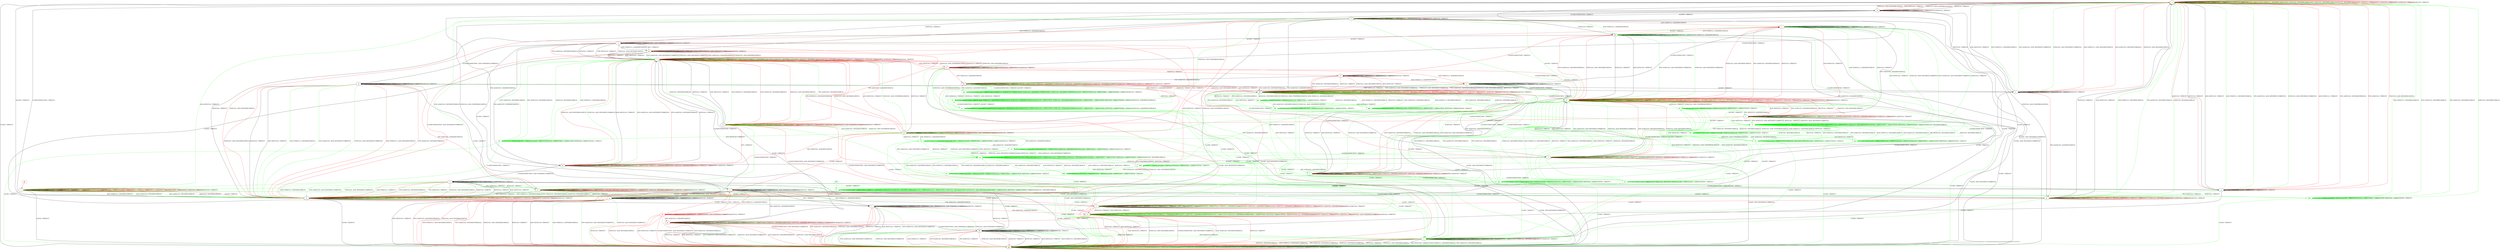 digraph "" {
	graph ["Incoming time"=0.3671438694000244,
		"Outgoing time"=0.5689136981964111,
		Output="{'States': 62, 'Transitions': 941, 'Filename': '../results/tcp_preset_50_rerun/TCP_Windows8_Server-TCP_FreeBSD_Server-2.dot'}",
		Reference="{'States': 39, 'Transitions': 495, 'Filename': '../subjects/tcp/TCP_Windows8_Server.dot'}",
		Solver=yices,
		Updated="{'States': 56, 'Transitions': 716, 'Filename': '../subjects/tcp/TCP_FreeBSD_Server.dot'}",
		"f-measure"=0.47980613893376406,
		precision=0.3997308209959623,
		recall=0.6
	];
	a -> a	[key=0,
		label="RST(V,V,0) / TIMEOUT"];
	a -> a	[key=1,
		label="ACCEPT / TIMEOUT"];
	a -> a	[key=2,
		label="LISTEN / TIMEOUT"];
	a -> a	[key=3,
		label="RCV / TIMEOUT"];
	a -> a	[key=4,
		label="ACK+RST(V,V,0) / TIMEOUT"];
	a -> a	[key=5,
		label="SEND / TIMEOUT"];
	a -> a	[key=6,
		color=green,
		label="ACK+PSH(V,V,1) / RST(ZERO,ZERO,0)"];
	a -> a	[key=7,
		color=green,
		label="SYN+ACK(V,V,0) / RST(ZERO,ZERO,0)"];
	a -> a	[key=8,
		color=green,
		label="FIN+ACK(V,V,0) / RST(ZERO,ZERO,0)"];
	a -> a	[key=9,
		color=green,
		label="ACK(V,V,0) / RST(ZERO,ZERO,0)"];
	a -> a	[key=10,
		color=red,
		label="ACK+PSH(V,V,1) / TIMEOUT"];
	a -> a	[key=11,
		color=red,
		label="SYN+ACK(V,V,0) / TIMEOUT"];
	a -> a	[key=12,
		color=red,
		label="FIN+ACK(V,V,0) / TIMEOUT"];
	a -> a	[key=13,
		color=red,
		label="ACK(V,V,0) / TIMEOUT"];
	a -> d	[key=0,
		label="SYN(V,V,0) / ACK+SYN(FRESH,NEXT,0)"];
	a -> h	[key=0,
		label="CLOSECONNECTION / TIMEOUT"];
	a -> gg	[key=0,
		label="CLOSE / TIMEOUT"];
	b -> b	[key=0,
		label="ACCEPT / TIMEOUT"];
	b -> b	[key=1,
		label="LISTEN / TIMEOUT"];
	b -> b	[key=2,
		label="RCV / TIMEOUT"];
	b -> b	[key=3,
		label="SEND / TIMEOUT"];
	b -> b	[key=4,
		label="ACK(V,V,0) / TIMEOUT"];
	b -> x	[key=0,
		color=red,
		label="ACK+PSH(V,V,1) / ACK(NEXT,NEXT,0)"];
	b -> bb	[key=0,
		color=red,
		label="SYN+ACK(V,V,0) / RST(NEXT,FRESH,0)"];
	b -> bb	[key=1,
		color=red,
		label="RST(V,V,0) / TIMEOUT"];
	b -> bb	[key=2,
		color=red,
		label="SYN(V,V,0) / ACK+RST(ZERO,NEXT,0)"];
	b -> bb	[key=3,
		color=red,
		label="ACK+RST(V,V,0) / TIMEOUT"];
	b -> gg	[key=0,
		color=red,
		label="CLOSE / ACK+RST(NEXT,CURRENT,0)"];
	b -> hh	[key=0,
		label="FIN+ACK(V,V,0) / ACK(NEXT,NEXT,0)"];
	b -> kk	[key=0,
		color=red,
		label="CLOSECONNECTION / TIMEOUT"];
	c -> c	[key=0,
		label="CLOSECONNECTION / TIMEOUT"];
	c -> c	[key=1,
		label="RST(V,V,0) / TIMEOUT"];
	c -> c	[key=2,
		label="SYN(V,V,0) / TIMEOUT"];
	c -> c	[key=3,
		label="RCV / TIMEOUT"];
	c -> c	[key=4,
		label="ACK+RST(V,V,0) / TIMEOUT"];
	c -> c	[key=5,
		label="SEND / TIMEOUT"];
	c -> c	[key=6,
		color=green,
		label="LISTEN / TIMEOUT"];
	c -> c	[key=7,
		color=red,
		label="ACK+PSH(V,V,1) / TIMEOUT"];
	c -> c	[key=8,
		color=red,
		label="SYN+ACK(V,V,0) / TIMEOUT"];
	c -> c	[key=9,
		color=red,
		label="ACCEPT / TIMEOUT"];
	c -> c	[key=10,
		color=red,
		label="FIN+ACK(V,V,0) / TIMEOUT"];
	c -> c	[key=11,
		color=red,
		label="ACK(V,V,0) / TIMEOUT"];
	c -> h	[key=0,
		color=green,
		label="ACK+PSH(V,V,1) / RST(ZERO,ZERO,0)"];
	c -> h	[key=1,
		color=green,
		label="SYN+ACK(V,V,0) / RST(ZERO,ZERO,0)"];
	c -> h	[key=2,
		color=green,
		label="FIN+ACK(V,V,0) / RST(ZERO,ZERO,0)"];
	c -> h	[key=3,
		color=green,
		label="ACK(V,V,0) / RST(ZERO,ZERO,0)"];
	c -> h	[key=4,
		color=red,
		label="LISTEN / TIMEOUT"];
	c -> gg	[key=0,
		label="CLOSE / TIMEOUT"];
	mm	[color=green];
	c -> mm	[key=0,
		color=green,
		label="ACCEPT / TIMEOUT"];
	d -> a	[key=0,
		label="RST(V,V,0) / TIMEOUT"];
	d -> a	[key=1,
		color=red,
		label="SYN(V,V,0) / ACK+RST(ZERO,NEXT,0)"];
	d -> a	[key=2,
		color=red,
		label="ACK+RST(V,V,0) / TIMEOUT"];
	d -> d	[key=0,
		label="ACCEPT / TIMEOUT"];
	d -> d	[key=1,
		label="LISTEN / TIMEOUT"];
	d -> d	[key=2,
		label="RCV / TIMEOUT"];
	d -> d	[key=3,
		label="SEND / TIMEOUT"];
	d -> d	[key=4,
		color=red,
		label="SYN+ACK(V,V,0) / TIMEOUT"];
	d -> t	[key=0,
		label="ACK(V,V,0) / TIMEOUT"];
	d -> z	[key=0,
		label="CLOSE / TIMEOUT"];
	d -> ee	[key=0,
		label="ACK+PSH(V,V,1) / ACK(NEXT,NEXT,0)"];
	d -> ff	[key=0,
		label="FIN+ACK(V,V,0) / ACK(NEXT,NEXT,0)"];
	d -> ii	[key=0,
		label="CLOSECONNECTION / TIMEOUT"];
	e -> e	[key=0,
		label="ACCEPT / TIMEOUT"];
	e -> e	[key=1,
		label="LISTEN / TIMEOUT"];
	e -> e	[key=2,
		label="CLOSE / TIMEOUT"];
	e -> e	[key=3,
		label="SEND / ACK+PSH(NEXT,CURRENT,1)"];
	e -> e	[key=4,
		label="ACK(V,V,0) / TIMEOUT"];
	e -> g	[key=0,
		label="CLOSECONNECTION / ACK+FIN(NEXT,CURRENT,0)"];
	e -> q	[key=0,
		label="FIN+ACK(V,V,0) / ACK(NEXT,NEXT,0)"];
	e -> s	[key=0,
		label="ACK+PSH(V,V,1) / ACK(NEXT,NEXT,0)"];
	e -> gg	[key=0,
		label="RST(V,V,0) / TIMEOUT"];
	e -> gg	[key=1,
		label="ACK+RST(V,V,0) / TIMEOUT"];
	e -> gg	[key=2,
		color=red,
		label="SYN+ACK(V,V,0) / RST(NEXT,FRESH,0)"];
	e -> gg	[key=3,
		color=red,
		label="SYN(V,V,0) / ACK+RST(ZERO,NEXT,0)"];
	iii	[color=red];
	e -> iii	[key=0,
		color=red,
		label="RCV / TIMEOUT"];
	f -> f	[key=0,
		label="CLOSECONNECTION / TIMEOUT"];
	f -> f	[key=1,
		label="LISTEN / TIMEOUT"];
	f -> f	[key=2,
		label="RCV / TIMEOUT"];
	f -> f	[key=3,
		label="SEND / TIMEOUT"];
	f -> f	[key=4,
		label="ACK(V,V,0) / TIMEOUT"];
	f -> f	[key=5,
		color=green,
		label="ACK+PSH(V,V,1) / ACK(NEXT,NEXT,0)"];
	f -> f	[key=6,
		color=green,
		label="FIN+ACK(V,V,0) / ACK(NEXT,NEXT,0)"];
	f -> f	[key=7,
		color=red,
		label="ACK+PSH(V,V,1) / TIMEOUT"];
	f -> f	[key=8,
		color=red,
		label="FIN+ACK(V,V,0) / TIMEOUT"];
	f -> w	[key=0,
		label="RST(V,V,0) / TIMEOUT"];
	f -> w	[key=1,
		label="ACK+RST(V,V,0) / TIMEOUT"];
	f -> w	[key=2,
		color=green,
		label="SYN+ACK(V,V,0) / ACK+RST(NEXT,CURRENT,0)"];
	f -> w	[key=3,
		color=green,
		label="SYN(V,V,0) / ACK+RST(NEXT,CURRENT,0)"];
	f -> w	[key=4,
		color=red,
		label="SYN+ACK(V,V,0) / RST(NEXT,FRESH,0)"];
	f -> w	[key=5,
		color=red,
		label="SYN(V,V,0) / ACK+RST(ZERO,NEXT,0)"];
	f -> ff	[key=0,
		label="ACCEPT / TIMEOUT"];
	f -> gg	[key=0,
		label="CLOSE / ACK+RST(NEXT,CURRENT,0)"];
	g -> g	[key=0,
		label="CLOSECONNECTION / TIMEOUT"];
	g -> g	[key=1,
		label="ACCEPT / TIMEOUT"];
	g -> g	[key=2,
		label="LISTEN / TIMEOUT"];
	g -> g	[key=3,
		label="RCV / TIMEOUT"];
	g -> g	[key=4,
		label="CLOSE / TIMEOUT"];
	g -> g	[key=5,
		label="SEND / TIMEOUT"];
	g -> g	[key=6,
		label="ACK(V,V,0) / TIMEOUT"];
	g -> i	[key=0,
		label="FIN+ACK(V,V,0) / ACK(NEXT,NEXT,0)"];
	g -> gg	[key=0,
		label="RST(V,V,0) / TIMEOUT"];
	g -> gg	[key=1,
		label="ACK+RST(V,V,0) / TIMEOUT"];
	g -> gg	[key=2,
		color=green,
		label="ACK+PSH(V,V,1) / RST(NEXT,ZERO,0)"];
	g -> gg	[key=3,
		color=green,
		label="SYN+ACK(V,V,0) / ACK+RST(NEXT,CURRENT,0)"];
	g -> gg	[key=4,
		color=green,
		label="SYN(V,V,0) / ACK+RST(NEXT,CURRENT,0)"];
	g -> gg	[key=5,
		color=red,
		label="ACK+PSH(V,V,1) / ACK+RST(NEXT,NEXT,0)"];
	g -> gg	[key=6,
		color=red,
		label="SYN+ACK(V,V,0) / RST(NEXT,FRESH,0)"];
	g -> gg	[key=7,
		color=red,
		label="SYN(V,V,0) / ACK+RST(ZERO,NEXT,0)"];
	h -> a	[key=0,
		label="ACCEPT / TIMEOUT"];
	h -> h	[key=0,
		label="CLOSECONNECTION / TIMEOUT"];
	h -> h	[key=1,
		label="RST(V,V,0) / TIMEOUT"];
	h -> h	[key=2,
		label="LISTEN / TIMEOUT"];
	h -> h	[key=3,
		label="RCV / TIMEOUT"];
	h -> h	[key=4,
		label="ACK+RST(V,V,0) / TIMEOUT"];
	h -> h	[key=5,
		label="SEND / TIMEOUT"];
	h -> h	[key=6,
		color=green,
		label="ACK+PSH(V,V,1) / RST(ZERO,ZERO,0)"];
	h -> h	[key=7,
		color=green,
		label="SYN+ACK(V,V,0) / RST(ZERO,ZERO,0)"];
	h -> h	[key=8,
		color=green,
		label="FIN+ACK(V,V,0) / RST(ZERO,ZERO,0)"];
	h -> h	[key=9,
		color=green,
		label="ACK(V,V,0) / RST(ZERO,ZERO,0)"];
	h -> h	[key=10,
		color=red,
		label="ACK+PSH(V,V,1) / TIMEOUT"];
	h -> h	[key=11,
		color=red,
		label="SYN+ACK(V,V,0) / TIMEOUT"];
	h -> h	[key=12,
		color=red,
		label="FIN+ACK(V,V,0) / TIMEOUT"];
	h -> h	[key=13,
		color=red,
		label="ACK(V,V,0) / TIMEOUT"];
	h -> gg	[key=0,
		label="CLOSE / TIMEOUT"];
	h -> ii	[key=0,
		label="SYN(V,V,0) / ACK+SYN(FRESH,NEXT,0)"];
	i -> i	[key=0,
		label="CLOSECONNECTION / TIMEOUT"];
	i -> i	[key=1,
		label="ACCEPT / TIMEOUT"];
	i -> i	[key=2,
		label="LISTEN / TIMEOUT"];
	i -> i	[key=3,
		label="SYN(V,V,0) / TIMEOUT"];
	i -> i	[key=4,
		label="RCV / TIMEOUT"];
	i -> i	[key=5,
		label="CLOSE / TIMEOUT"];
	i -> i	[key=6,
		label="SEND / TIMEOUT"];
	i -> i	[key=7,
		label="ACK(V,V,0) / TIMEOUT"];
	i -> i	[key=8,
		color=green,
		label="ACK+PSH(V,V,1) / ACK(NEXT,CURRENT,0)"];
	i -> i	[key=9,
		color=green,
		label="SYN+ACK(V,V,0) / ACK(NEXT,CURRENT,0)"];
	i -> i	[key=10,
		color=green,
		label="FIN+ACK(V,V,0) / ACK(NEXT,CURRENT,0)"];
	i -> i	[key=11,
		color=red,
		label="ACK+PSH(V,V,1) / TIMEOUT"];
	i -> i	[key=12,
		color=red,
		label="SYN+ACK(V,V,0) / RST(NEXT,FRESH,0)"];
	i -> i	[key=13,
		color=red,
		label="FIN+ACK(V,V,0) / TIMEOUT"];
	i -> n	[key=0,
		color=green,
		label="RST(V,V,0) / TIMEOUT"];
	i -> n	[key=1,
		color=green,
		label="ACK+RST(V,V,0) / TIMEOUT"];
	i -> gg	[key=0,
		color=red,
		label="RST(V,V,0) / TIMEOUT"];
	i -> gg	[key=1,
		color=red,
		label="ACK+RST(V,V,0) / TIMEOUT"];
	j -> j	[key=0,
		label="ACCEPT / TIMEOUT"];
	j -> j	[key=1,
		label="LISTEN / TIMEOUT"];
	j -> j	[key=2,
		label="RCV / TIMEOUT"];
	j -> j	[key=3,
		label="SEND / TIMEOUT"];
	j -> j	[key=4,
		label="ACK(V,V,0) / TIMEOUT"];
	j -> j	[key=5,
		color=green,
		label="ACK+PSH(V,V,1) / ACK(NEXT,NEXT,0)"];
	j -> j	[key=6,
		color=green,
		label="FIN+ACK(V,V,0) / ACK(NEXT,NEXT,0)"];
	j -> j	[key=7,
		color=red,
		label="ACK+PSH(V,V,1) / TIMEOUT"];
	j -> j	[key=8,
		color=red,
		label="FIN+ACK(V,V,0) / TIMEOUT"];
	j -> o	[key=0,
		label="CLOSECONNECTION / TIMEOUT"];
	j -> bb	[key=0,
		label="RST(V,V,0) / TIMEOUT"];
	j -> bb	[key=1,
		label="ACK+RST(V,V,0) / TIMEOUT"];
	j -> bb	[key=2,
		color=green,
		label="SYN+ACK(V,V,0) / ACK+RST(NEXT,CURRENT,0)"];
	j -> bb	[key=3,
		color=green,
		label="SYN(V,V,0) / ACK+RST(NEXT,CURRENT,0)"];
	j -> bb	[key=4,
		color=red,
		label="SYN+ACK(V,V,0) / RST(NEXT,FRESH,0)"];
	j -> bb	[key=5,
		color=red,
		label="SYN(V,V,0) / ACK+RST(ZERO,NEXT,0)"];
	j -> gg	[key=0,
		label="CLOSE / ACK+RST(NEXT,CURRENT,0)"];
	k -> h	[key=0,
		label="RST(V,V,0) / TIMEOUT"];
	k -> h	[key=1,
		label="ACK+RST(V,V,0) / TIMEOUT"];
	k -> h	[key=2,
		color=green,
		label="ACK+PSH(V,V,1) / RST(NEXT,ZERO,0)"];
	k -> h	[key=3,
		color=green,
		label="FIN+ACK(V,V,0) / RST(NEXT,ZERO,0)"];
	k -> h	[key=4,
		color=green,
		label="ACK(V,V,0) / RST(NEXT,ZERO,0)"];
	k -> i	[key=0,
		color=red,
		label="CLOSE / TIMEOUT"];
	k -> k	[key=0,
		label="CLOSECONNECTION / TIMEOUT"];
	k -> k	[key=1,
		label="LISTEN / TIMEOUT"];
	k -> k	[key=2,
		label="RCV / TIMEOUT"];
	k -> k	[key=3,
		label="SEND / TIMEOUT"];
	k -> k	[key=4,
		color=green,
		label="SYN+ACK(V,V,0) / RST(NEXT,ZERO,0)"];
	k -> k	[key=5,
		color=red,
		label="ACK+PSH(V,V,1) / TIMEOUT"];
	k -> k	[key=6,
		color=red,
		label="SYN+ACK(V,V,0) / RST(NEXT,FRESH,0)"];
	k -> k	[key=7,
		color=red,
		label="FIN+ACK(V,V,0) / TIMEOUT"];
	k -> k	[key=8,
		color=red,
		label="ACK(V,V,0) / TIMEOUT"];
	k -> z	[key=0,
		color=green,
		label="CLOSE / TIMEOUT"];
	k -> ii	[key=0,
		label="SYN(V,V,0) / ACK+SYN(FRESH,NEXT,0)"];
	k -> jj	[key=0,
		label="ACCEPT / TIMEOUT"];
	l -> l	[key=0,
		label="CLOSECONNECTION / TIMEOUT"];
	l -> l	[key=1,
		label="ACK+PSH(V,V,1) / ACK(NEXT,NEXT,0)"];
	l -> l	[key=2,
		label="LISTEN / TIMEOUT"];
	l -> l	[key=3,
		label="RCV / TIMEOUT"];
	l -> l	[key=4,
		label="SEND / TIMEOUT"];
	l -> l	[key=5,
		label="ACK(V,V,0) / TIMEOUT"];
	l -> o	[key=0,
		label="FIN+ACK(V,V,0) / ACK(NEXT,NEXT,0)"];
	l -> w	[key=0,
		color=red,
		label="SYN+ACK(V,V,0) / RST(NEXT,FRESH,0)"];
	l -> w	[key=1,
		color=red,
		label="RST(V,V,0) / TIMEOUT"];
	l -> w	[key=2,
		color=red,
		label="SYN(V,V,0) / ACK+RST(ZERO,NEXT,0)"];
	l -> w	[key=3,
		color=red,
		label="ACK+RST(V,V,0) / TIMEOUT"];
	l -> ee	[key=0,
		color=red,
		label="ACCEPT / TIMEOUT"];
	l -> gg	[key=0,
		label="CLOSE / ACK+RST(NEXT,CURRENT,0)"];
	l -> kk	[key=0,
		color=green,
		label="ACCEPT / TIMEOUT"];
	rr	[color=green];
	l -> rr	[key=0,
		color=green,
		label="SYN+ACK(V,V,0) / ACK+RST(NEXT,CURRENT,0)"];
	l -> rr	[key=1,
		color=green,
		label="RST(V,V,0) / TIMEOUT"];
	l -> rr	[key=2,
		color=green,
		label="SYN(V,V,0) / ACK+RST(NEXT,CURRENT,0)"];
	l -> rr	[key=3,
		color=green,
		label="ACK+RST(V,V,0) / TIMEOUT"];
	m -> g	[key=0,
		label="CLOSE / TIMEOUT"];
	m -> h	[key=0,
		label="RST(V,V,0) / TIMEOUT"];
	m -> h	[key=1,
		label="ACK+RST(V,V,0) / TIMEOUT"];
	m -> h	[key=2,
		color=green,
		label="ACK+PSH(V,V,1) / RST(NEXT,ZERO,0)"];
	m -> h	[key=3,
		color=green,
		label="SYN+ACK(V,V,0) / ACK+RST(NEXT,CURRENT,0)"];
	m -> h	[key=4,
		color=green,
		label="SYN(V,V,0) / ACK+RST(NEXT,CURRENT,0)"];
	m -> h	[key=5,
		color=red,
		label="ACK+PSH(V,V,1) / ACK+RST(NEXT,NEXT,0)"];
	m -> h	[key=6,
		color=red,
		label="SYN+ACK(V,V,0) / RST(NEXT,FRESH,0)"];
	m -> h	[key=7,
		color=red,
		label="SYN(V,V,0) / ACK+RST(ZERO,NEXT,0)"];
	m -> k	[key=0,
		color=red,
		label="FIN+ACK(V,V,0) / ACK(NEXT,NEXT,0)"];
	m -> m	[key=0,
		label="CLOSECONNECTION / TIMEOUT"];
	m -> m	[key=1,
		label="LISTEN / TIMEOUT"];
	m -> m	[key=2,
		label="RCV / TIMEOUT"];
	m -> m	[key=3,
		label="SEND / TIMEOUT"];
	m -> m	[key=4,
		label="ACK(V,V,0) / TIMEOUT"];
	m -> v	[key=0,
		label="ACCEPT / TIMEOUT"];
	qq	[color=green];
	m -> qq	[key=0,
		color=green,
		label="FIN+ACK(V,V,0) / ACK(NEXT,NEXT,0)"];
	n -> n	[key=0,
		label="ACCEPT / TIMEOUT"];
	n -> n	[key=1,
		label="LISTEN / TIMEOUT"];
	n -> n	[key=2,
		label="CLOSE / TIMEOUT"];
	n -> n	[key=3,
		color=green,
		label="CLOSECONNECTION / TIMEOUT"];
	n -> n	[key=4,
		color=green,
		label="ACK+PSH(V,V,1) / ACK(FRESH,FRESH,0)"];
	n -> n	[key=5,
		color=green,
		label="SYN+ACK(V,V,0) / ACK(FRESH,FRESH,0)"];
	n -> n	[key=6,
		color=green,
		label="RST(V,V,0) / TIMEOUT"];
	n -> n	[key=7,
		color=green,
		label="FIN+ACK(V,V,0) / ACK(FRESH,FRESH,0)"];
	n -> n	[key=8,
		color=green,
		label="RCV / TIMEOUT"];
	n -> n	[key=9,
		color=green,
		label="ACK+RST(V,V,0) / TIMEOUT"];
	n -> n	[key=10,
		color=green,
		label="SEND / TIMEOUT"];
	n -> n	[key=11,
		color=green,
		label="ACK(V,V,0) / ACK(FRESH,FRESH,0)"];
	n -> n	[key=12,
		color=red,
		label="ACK+PSH(V,V,1) / TIMEOUT"];
	n -> n	[key=13,
		color=red,
		label="FIN+ACK(V,V,0) / TIMEOUT"];
	n -> n	[key=14,
		color=red,
		label="SEND / ACK+PSH(NEXT,CURRENT,1)"];
	n -> n	[key=15,
		color=red,
		label="ACK(V,V,0) / TIMEOUT"];
	n -> q	[key=0,
		color=red,
		label="RCV / TIMEOUT"];
	n -> gg	[key=0,
		label="SYN(V,V,0) / ACK+RST(ZERO,NEXT,0)"];
	n -> gg	[key=1,
		color=red,
		label="CLOSECONNECTION / ACK+RST(NEXT,CURRENT,0)"];
	n -> gg	[key=2,
		color=red,
		label="SYN+ACK(V,V,0) / RST(NEXT,FRESH,0)"];
	n -> gg	[key=3,
		color=red,
		label="RST(V,V,0) / TIMEOUT"];
	n -> gg	[key=4,
		color=red,
		label="ACK+RST(V,V,0) / TIMEOUT"];
	o -> f	[key=0,
		color=green,
		label="ACCEPT / TIMEOUT"];
	o -> o	[key=0,
		label="CLOSECONNECTION / TIMEOUT"];
	o -> o	[key=1,
		label="LISTEN / TIMEOUT"];
	o -> o	[key=2,
		label="RCV / TIMEOUT"];
	o -> o	[key=3,
		label="SEND / TIMEOUT"];
	o -> o	[key=4,
		label="ACK(V,V,0) / TIMEOUT"];
	o -> o	[key=5,
		color=green,
		label="ACK+PSH(V,V,1) / ACK(NEXT,NEXT,0)"];
	o -> o	[key=6,
		color=green,
		label="FIN+ACK(V,V,0) / ACK(NEXT,NEXT,0)"];
	o -> o	[key=7,
		color=red,
		label="ACK+PSH(V,V,1) / TIMEOUT"];
	o -> o	[key=8,
		color=red,
		label="FIN+ACK(V,V,0) / TIMEOUT"];
	o -> w	[key=0,
		color=red,
		label="SYN+ACK(V,V,0) / RST(NEXT,FRESH,0)"];
	o -> w	[key=1,
		color=red,
		label="RST(V,V,0) / TIMEOUT"];
	o -> w	[key=2,
		color=red,
		label="SYN(V,V,0) / ACK+RST(ZERO,NEXT,0)"];
	o -> w	[key=3,
		color=red,
		label="ACK+RST(V,V,0) / TIMEOUT"];
	o -> cc	[key=0,
		color=red,
		label="ACCEPT / TIMEOUT"];
	o -> gg	[key=0,
		label="CLOSE / ACK+RST(NEXT,CURRENT,0)"];
	o -> rr	[key=0,
		color=green,
		label="SYN+ACK(V,V,0) / ACK+RST(NEXT,CURRENT,0)"];
	o -> rr	[key=1,
		color=green,
		label="RST(V,V,0) / TIMEOUT"];
	o -> rr	[key=2,
		color=green,
		label="SYN(V,V,0) / ACK+RST(NEXT,CURRENT,0)"];
	o -> rr	[key=3,
		color=green,
		label="ACK+RST(V,V,0) / TIMEOUT"];
	p -> b	[key=0,
		color=red,
		label="ACK(V,V,0) / TIMEOUT"];
	p -> p	[key=0,
		label="ACCEPT / TIMEOUT"];
	p -> p	[key=1,
		label="LISTEN / TIMEOUT"];
	p -> p	[key=2,
		label="RCV / TIMEOUT"];
	p -> p	[key=3,
		label="SEND / TIMEOUT"];
	p -> p	[key=4,
		color=green,
		label="SYN(V,V,0) / TIMEOUT"];
	p -> p	[key=5,
		color=red,
		label="SYN+ACK(V,V,0) / TIMEOUT"];
	p -> r	[key=0,
		color=red,
		label="RST(V,V,0) / TIMEOUT"];
	p -> r	[key=1,
		color=red,
		label="SYN(V,V,0) / ACK+RST(ZERO,NEXT,0)"];
	p -> r	[key=2,
		color=red,
		label="ACK+RST(V,V,0) / TIMEOUT"];
	p -> x	[key=0,
		color=red,
		label="ACK+PSH(V,V,1) / ACK(NEXT,NEXT,0)"];
	p -> z	[key=0,
		label="CLOSE / TIMEOUT"];
	p -> hh	[key=0,
		color=red,
		label="FIN+ACK(V,V,0) / ACK(NEXT,NEXT,0)"];
	p -> ii	[key=0,
		label="CLOSECONNECTION / TIMEOUT"];
	p -> jj	[key=0,
		color=green,
		label="SYN+ACK(V,V,0) / RST(NEXT,ZERO,0)"];
	p -> mm	[key=0,
		color=green,
		label="ACK+RST(V,V,0) / TIMEOUT"];
	q -> q	[key=0,
		label="ACCEPT / TIMEOUT"];
	q -> q	[key=1,
		label="LISTEN / TIMEOUT"];
	q -> q	[key=2,
		label="RCV / TIMEOUT"];
	q -> q	[key=3,
		label="CLOSE / TIMEOUT"];
	q -> q	[key=4,
		label="SEND / ACK+PSH(NEXT,CURRENT,1)"];
	q -> q	[key=5,
		label="ACK(V,V,0) / TIMEOUT"];
	q -> q	[key=6,
		color=green,
		label="ACK+PSH(V,V,1) / ACK(NEXT,NEXT,0)"];
	q -> q	[key=7,
		color=green,
		label="FIN+ACK(V,V,0) / ACK(NEXT,NEXT,0)"];
	q -> q	[key=8,
		color=red,
		label="ACK+PSH(V,V,1) / TIMEOUT"];
	q -> q	[key=9,
		color=red,
		label="FIN+ACK(V,V,0) / TIMEOUT"];
	q -> dd	[key=0,
		label="CLOSECONNECTION / ACK+FIN(NEXT,CURRENT,0)"];
	q -> gg	[key=0,
		label="RST(V,V,0) / TIMEOUT"];
	q -> gg	[key=1,
		label="ACK+RST(V,V,0) / TIMEOUT"];
	q -> gg	[key=2,
		color=green,
		label="SYN+ACK(V,V,0) / ACK+RST(NEXT,CURRENT,0)"];
	q -> gg	[key=3,
		color=green,
		label="SYN(V,V,0) / ACK+RST(NEXT,CURRENT,0)"];
	q -> gg	[key=4,
		color=red,
		label="SYN+ACK(V,V,0) / RST(NEXT,FRESH,0)"];
	q -> gg	[key=5,
		color=red,
		label="SYN(V,V,0) / ACK+RST(ZERO,NEXT,0)"];
	r -> h	[key=0,
		label="CLOSECONNECTION / TIMEOUT"];
	r -> p	[key=0,
		color=red,
		label="SYN(V,V,0) / ACK+SYN(FRESH,NEXT,0)"];
	r -> r	[key=0,
		label="RST(V,V,0) / TIMEOUT"];
	r -> r	[key=1,
		label="ACCEPT / TIMEOUT"];
	r -> r	[key=2,
		label="LISTEN / TIMEOUT"];
	r -> r	[key=3,
		label="RCV / TIMEOUT"];
	r -> r	[key=4,
		label="ACK+RST(V,V,0) / TIMEOUT"];
	r -> r	[key=5,
		label="SEND / TIMEOUT"];
	r -> r	[key=6,
		color=green,
		label="ACK+PSH(V,V,1) / RST(ZERO,ZERO,0)"];
	r -> r	[key=7,
		color=green,
		label="SYN+ACK(V,V,0) / RST(ZERO,ZERO,0)"];
	r -> r	[key=8,
		color=green,
		label="FIN+ACK(V,V,0) / RST(ZERO,ZERO,0)"];
	r -> r	[key=9,
		color=green,
		label="ACK(V,V,0) / RST(ZERO,ZERO,0)"];
	r -> r	[key=10,
		color=red,
		label="ACK+PSH(V,V,1) / TIMEOUT"];
	r -> r	[key=11,
		color=red,
		label="SYN+ACK(V,V,0) / TIMEOUT"];
	r -> r	[key=12,
		color=red,
		label="FIN+ACK(V,V,0) / TIMEOUT"];
	r -> r	[key=13,
		color=red,
		label="ACK(V,V,0) / TIMEOUT"];
	r -> aa	[key=0,
		color=green,
		label="SYN(V,V,0) / ACK+SYN(FRESH,NEXT,0)"];
	r -> gg	[key=0,
		label="CLOSE / TIMEOUT"];
	s -> e	[key=0,
		label="RCV / TIMEOUT"];
	s -> n	[key=0,
		color=red,
		label="FIN+ACK(V,V,0) / ACK(NEXT,NEXT,0)"];
	s -> s	[key=0,
		label="ACK+PSH(V,V,1) / ACK(NEXT,NEXT,0)"];
	s -> s	[key=1,
		label="ACCEPT / TIMEOUT"];
	s -> s	[key=2,
		label="LISTEN / TIMEOUT"];
	s -> s	[key=3,
		label="CLOSE / TIMEOUT"];
	s -> s	[key=4,
		label="SEND / ACK+PSH(NEXT,CURRENT,1)"];
	s -> s	[key=5,
		label="ACK(V,V,0) / TIMEOUT"];
	s -> gg	[key=0,
		label="RST(V,V,0) / TIMEOUT"];
	s -> gg	[key=1,
		label="ACK+RST(V,V,0) / TIMEOUT"];
	s -> gg	[key=2,
		color=green,
		label="SYN+ACK(V,V,0) / ACK+RST(NEXT,CURRENT,0)"];
	s -> gg	[key=3,
		color=green,
		label="SYN(V,V,0) / ACK+RST(NEXT,CURRENT,0)"];
	s -> gg	[key=4,
		color=red,
		label="CLOSECONNECTION / ACK+RST(NEXT,CURRENT,0)"];
	s -> gg	[key=5,
		color=red,
		label="SYN+ACK(V,V,0) / RST(NEXT,FRESH,0)"];
	s -> gg	[key=6,
		color=red,
		label="SYN(V,V,0) / ACK+RST(ZERO,NEXT,0)"];
	t -> e	[key=0,
		label="CLOSE / TIMEOUT"];
	t -> m	[key=0,
		label="CLOSECONNECTION / ACK+FIN(NEXT,CURRENT,0)"];
	t -> r	[key=0,
		label="RST(V,V,0) / TIMEOUT"];
	t -> r	[key=1,
		label="ACK+RST(V,V,0) / TIMEOUT"];
	t -> r	[key=2,
		color=red,
		label="SYN+ACK(V,V,0) / RST(NEXT,FRESH,0)"];
	t -> r	[key=3,
		color=red,
		label="SYN(V,V,0) / ACK+RST(ZERO,NEXT,0)"];
	t -> t	[key=0,
		label="ACCEPT / TIMEOUT"];
	t -> t	[key=1,
		label="LISTEN / TIMEOUT"];
	t -> t	[key=2,
		label="SEND / ACK+PSH(NEXT,CURRENT,1)"];
	t -> t	[key=3,
		label="ACK(V,V,0) / TIMEOUT"];
	t -> aa	[key=0,
		color=red,
		label="RCV / TIMEOUT"];
	t -> ee	[key=0,
		label="ACK+PSH(V,V,1) / ACK(NEXT,NEXT,0)"];
	t -> ff	[key=0,
		label="FIN+ACK(V,V,0) / ACK(NEXT,NEXT,0)"];
	u -> h	[key=0,
		label="RST(V,V,0) / TIMEOUT"];
	u -> h	[key=1,
		label="ACK+RST(V,V,0) / TIMEOUT"];
	u -> h	[key=2,
		color=green,
		label="ACK+PSH(V,V,1) / RST(NEXT,ZERO,0)"];
	u -> h	[key=3,
		color=green,
		label="SYN+ACK(V,V,0) / ACK+RST(NEXT,CURRENT,0)"];
	u -> h	[key=4,
		color=green,
		label="SYN(V,V,0) / ACK+RST(NEXT,CURRENT,0)"];
	u -> h	[key=5,
		color=red,
		label="ACK+PSH(V,V,1) / TIMEOUT"];
	u -> h	[key=6,
		color=red,
		label="SYN+ACK(V,V,0) / RST(NEXT,FRESH,0)"];
	u -> h	[key=7,
		color=red,
		label="FIN+ACK(V,V,0) / TIMEOUT"];
	u -> h	[key=8,
		color=red,
		label="SYN(V,V,0) / ACK+RST(ZERO,NEXT,0)"];
	u -> h	[key=9,
		color=red,
		label="ACK(V,V,0) / TIMEOUT"];
	u -> k	[key=0,
		color=green,
		label="FIN+ACK(V,V,0) / TIMEOUT"];
	u -> k	[key=1,
		color=green,
		label="ACK(V,V,0) / TIMEOUT"];
	u -> u	[key=0,
		label="CLOSECONNECTION / TIMEOUT"];
	u -> u	[key=1,
		label="LISTEN / TIMEOUT"];
	u -> u	[key=2,
		label="RCV / TIMEOUT"];
	u -> u	[key=3,
		label="SEND / TIMEOUT"];
	u -> y	[key=0,
		label="ACCEPT / TIMEOUT"];
	u -> dd	[key=0,
		label="CLOSE / TIMEOUT"];
	v -> a	[key=0,
		label="RST(V,V,0) / TIMEOUT"];
	v -> a	[key=1,
		label="ACK+RST(V,V,0) / TIMEOUT"];
	v -> a	[key=2,
		color=green,
		label="ACK+PSH(V,V,1) / RST(NEXT,ZERO,0)"];
	v -> a	[key=3,
		color=green,
		label="SYN+ACK(V,V,0) / ACK+RST(NEXT,CURRENT,0)"];
	v -> a	[key=4,
		color=green,
		label="SYN(V,V,0) / ACK+RST(NEXT,CURRENT,0)"];
	v -> a	[key=5,
		color=red,
		label="ACK+PSH(V,V,1) / ACK+RST(NEXT,NEXT,0)"];
	v -> a	[key=6,
		color=red,
		label="SYN+ACK(V,V,0) / RST(NEXT,FRESH,0)"];
	v -> a	[key=7,
		color=red,
		label="SYN(V,V,0) / ACK+RST(ZERO,NEXT,0)"];
	v -> g	[key=0,
		label="CLOSE / TIMEOUT"];
	v -> m	[key=0,
		label="CLOSECONNECTION / TIMEOUT"];
	v -> v	[key=0,
		label="ACCEPT / TIMEOUT"];
	v -> v	[key=1,
		label="LISTEN / TIMEOUT"];
	v -> v	[key=2,
		label="RCV / TIMEOUT"];
	v -> v	[key=3,
		label="SEND / TIMEOUT"];
	v -> v	[key=4,
		label="ACK(V,V,0) / TIMEOUT"];
	v -> jj	[key=0,
		color=red,
		label="FIN+ACK(V,V,0) / ACK(NEXT,NEXT,0)"];
	w -> h	[key=0,
		color=green,
		label="ACCEPT / TIMEOUT"];
	w -> r	[key=0,
		color=red,
		label="ACCEPT / TIMEOUT"];
	w -> w	[key=0,
		label="CLOSECONNECTION / TIMEOUT"];
	w -> w	[key=1,
		label="RST(V,V,0) / TIMEOUT"];
	w -> w	[key=2,
		label="LISTEN / TIMEOUT"];
	w -> w	[key=3,
		label="RCV / TIMEOUT"];
	w -> w	[key=4,
		label="ACK+RST(V,V,0) / TIMEOUT"];
	w -> w	[key=5,
		label="SEND / TIMEOUT"];
	w -> w	[key=6,
		color=green,
		label="ACK+PSH(V,V,1) / RST(ZERO,ZERO,0)"];
	w -> w	[key=7,
		color=green,
		label="SYN+ACK(V,V,0) / RST(ZERO,ZERO,0)"];
	w -> w	[key=8,
		color=green,
		label="FIN+ACK(V,V,0) / RST(ZERO,ZERO,0)"];
	w -> w	[key=9,
		color=green,
		label="ACK(V,V,0) / RST(ZERO,ZERO,0)"];
	w -> w	[key=10,
		color=red,
		label="ACK+PSH(V,V,1) / TIMEOUT"];
	w -> w	[key=11,
		color=red,
		label="SYN+ACK(V,V,0) / TIMEOUT"];
	w -> w	[key=12,
		color=red,
		label="FIN+ACK(V,V,0) / TIMEOUT"];
	w -> w	[key=13,
		color=red,
		label="SYN(V,V,0) / TIMEOUT"];
	w -> w	[key=14,
		color=red,
		label="ACK(V,V,0) / TIMEOUT"];
	w -> gg	[key=0,
		label="CLOSE / TIMEOUT"];
	nn	[color=green];
	w -> nn	[key=0,
		color=green,
		label="SYN(V,V,0) / ACK+SYN(FRESH,NEXT,0)"];
	x -> j	[key=0,
		label="FIN+ACK(V,V,0) / ACK(NEXT,NEXT,0)"];
	x -> l	[key=0,
		label="CLOSECONNECTION / TIMEOUT"];
	x -> x	[key=0,
		label="ACK+PSH(V,V,1) / ACK(NEXT,NEXT,0)"];
	x -> x	[key=1,
		label="ACCEPT / TIMEOUT"];
	x -> x	[key=2,
		label="LISTEN / TIMEOUT"];
	x -> x	[key=3,
		label="RCV / TIMEOUT"];
	x -> x	[key=4,
		label="SEND / TIMEOUT"];
	x -> x	[key=5,
		label="ACK(V,V,0) / TIMEOUT"];
	x -> bb	[key=0,
		label="RST(V,V,0) / TIMEOUT"];
	x -> bb	[key=1,
		label="ACK+RST(V,V,0) / TIMEOUT"];
	x -> bb	[key=2,
		color=green,
		label="SYN+ACK(V,V,0) / ACK+RST(NEXT,CURRENT,0)"];
	x -> bb	[key=3,
		color=green,
		label="SYN(V,V,0) / ACK+RST(NEXT,CURRENT,0)"];
	x -> bb	[key=4,
		color=red,
		label="SYN+ACK(V,V,0) / RST(NEXT,FRESH,0)"];
	x -> bb	[key=5,
		color=red,
		label="SYN(V,V,0) / ACK+RST(ZERO,NEXT,0)"];
	x -> gg	[key=0,
		label="CLOSE / ACK+RST(NEXT,CURRENT,0)"];
	y -> a	[key=0,
		label="RST(V,V,0) / TIMEOUT"];
	y -> a	[key=1,
		label="ACK+RST(V,V,0) / TIMEOUT"];
	y -> a	[key=2,
		color=green,
		label="ACK+PSH(V,V,1) / RST(NEXT,ZERO,0)"];
	y -> a	[key=3,
		color=green,
		label="SYN+ACK(V,V,0) / ACK+RST(NEXT,CURRENT,0)"];
	y -> a	[key=4,
		color=green,
		label="SYN(V,V,0) / ACK+RST(NEXT,CURRENT,0)"];
	y -> a	[key=5,
		color=red,
		label="ACK+PSH(V,V,1) / TIMEOUT"];
	y -> a	[key=6,
		color=red,
		label="SYN+ACK(V,V,0) / RST(NEXT,FRESH,0)"];
	y -> a	[key=7,
		color=red,
		label="FIN+ACK(V,V,0) / TIMEOUT"];
	y -> a	[key=8,
		color=red,
		label="SYN(V,V,0) / ACK+RST(ZERO,NEXT,0)"];
	y -> a	[key=9,
		color=red,
		label="ACK(V,V,0) / TIMEOUT"];
	y -> u	[key=0,
		label="CLOSECONNECTION / TIMEOUT"];
	y -> y	[key=0,
		label="ACCEPT / TIMEOUT"];
	y -> y	[key=1,
		label="LISTEN / TIMEOUT"];
	y -> y	[key=2,
		label="RCV / TIMEOUT"];
	y -> y	[key=3,
		label="SEND / TIMEOUT"];
	y -> dd	[key=0,
		label="CLOSE / TIMEOUT"];
	y -> jj	[key=0,
		color=green,
		label="FIN+ACK(V,V,0) / TIMEOUT"];
	y -> jj	[key=1,
		color=green,
		label="ACK(V,V,0) / TIMEOUT"];
	z -> z	[key=0,
		label="CLOSECONNECTION / TIMEOUT"];
	z -> z	[key=1,
		label="ACCEPT / TIMEOUT"];
	z -> z	[key=2,
		label="LISTEN / TIMEOUT"];
	z -> z	[key=3,
		label="RCV / TIMEOUT"];
	z -> z	[key=4,
		label="CLOSE / TIMEOUT"];
	z -> z	[key=5,
		label="SEND / TIMEOUT"];
	z -> z	[key=6,
		color=green,
		label="SYN+ACK(V,V,0) / RST(NEXT,ZERO,0)"];
	z -> z	[key=7,
		color=red,
		label="SYN+ACK(V,V,0) / TIMEOUT"];
	z -> gg	[key=0,
		label="RST(V,V,0) / TIMEOUT"];
	z -> gg	[key=1,
		label="SYN(V,V,0) / ACK+RST(ZERO,NEXT,0)"];
	z -> gg	[key=2,
		label="ACK+RST(V,V,0) / TIMEOUT"];
	z -> gg	[key=3,
		color=green,
		label="ACK+PSH(V,V,1) / RST(NEXT,ZERO,0)"];
	z -> gg	[key=4,
		color=green,
		label="FIN+ACK(V,V,0) / RST(NEXT,ZERO,0)"];
	z -> gg	[key=5,
		color=green,
		label="ACK(V,V,0) / RST(NEXT,ZERO,0)"];
	z -> gg	[key=6,
		color=red,
		label="ACK+PSH(V,V,1) / RST(NEXT,CURRENT,0)"];
	z -> gg	[key=7,
		color=red,
		label="FIN+ACK(V,V,0) / RST(NEXT,CURRENT,0)"];
	z -> gg	[key=8,
		color=red,
		label="ACK(V,V,0) / RST(NEXT,CURRENT,0)"];
	aa -> e	[key=0,
		color=red,
		label="CLOSE / TIMEOUT"];
	aa -> h	[key=0,
		color=red,
		label="CLOSECONNECTION / ACK+RST(NEXT,CURRENT,0)"];
	aa -> r	[key=0,
		label="RST(V,V,0) / TIMEOUT"];
	aa -> r	[key=1,
		color=red,
		label="SYN+ACK(V,V,0) / RST(NEXT,FRESH,0)"];
	aa -> r	[key=2,
		color=red,
		label="SYN(V,V,0) / ACK+RST(ZERO,NEXT,0)"];
	aa -> r	[key=3,
		color=red,
		label="ACK+RST(V,V,0) / TIMEOUT"];
	aa -> t	[key=0,
		color=red,
		label="ACK+PSH(V,V,1) / ACK(NEXT,NEXT,0)"];
	aa -> z	[key=0,
		color=green,
		label="CLOSE / TIMEOUT"];
	aa -> aa	[key=0,
		label="ACCEPT / TIMEOUT"];
	aa -> aa	[key=1,
		label="LISTEN / TIMEOUT"];
	aa -> aa	[key=2,
		label="RCV / TIMEOUT"];
	aa -> aa	[key=3,
		color=green,
		label="SYN(V,V,0) / TIMEOUT"];
	aa -> aa	[key=4,
		color=green,
		label="SEND / TIMEOUT"];
	aa -> aa	[key=5,
		color=red,
		label="SEND / ACK+PSH(NEXT,CURRENT,1)"];
	aa -> aa	[key=6,
		color=red,
		label="ACK(V,V,0) / TIMEOUT"];
	aa -> cc	[key=0,
		color=green,
		label="SYN+ACK(V,V,0) / RST(NEXT,ZERO,0)"];
	aa -> ff	[key=0,
		color=red,
		label="FIN+ACK(V,V,0) / ACK(NEXT,NEXT,0)"];
	aa -> ii	[key=0,
		color=green,
		label="CLOSECONNECTION / TIMEOUT"];
	ss	[color=green];
	aa -> ss	[key=0,
		color=green,
		label="FIN+ACK(V,V,0) / ACK(NEXT,NEXT,0)"];
	tt	[color=green];
	aa -> tt	[key=0,
		color=green,
		label="ACK+PSH(V,V,1) / ACK(NEXT,NEXT,0)"];
	aa -> tt	[key=1,
		color=green,
		label="ACK(V,V,0) / TIMEOUT"];
	uu	[color=green];
	aa -> uu	[key=0,
		color=green,
		label="ACK+RST(V,V,0) / TIMEOUT"];
	bb -> w	[key=0,
		color=red,
		label="CLOSECONNECTION / TIMEOUT"];
	bb -> bb	[key=0,
		label="RST(V,V,0) / TIMEOUT"];
	bb -> bb	[key=1,
		label="ACCEPT / TIMEOUT"];
	bb -> bb	[key=2,
		label="LISTEN / TIMEOUT"];
	bb -> bb	[key=3,
		label="RCV / TIMEOUT"];
	bb -> bb	[key=4,
		label="ACK+RST(V,V,0) / TIMEOUT"];
	bb -> bb	[key=5,
		label="SEND / TIMEOUT"];
	bb -> bb	[key=6,
		color=green,
		label="ACK+PSH(V,V,1) / RST(ZERO,ZERO,0)"];
	bb -> bb	[key=7,
		color=green,
		label="SYN+ACK(V,V,0) / RST(ZERO,ZERO,0)"];
	bb -> bb	[key=8,
		color=green,
		label="FIN+ACK(V,V,0) / RST(ZERO,ZERO,0)"];
	bb -> bb	[key=9,
		color=green,
		label="ACK(V,V,0) / RST(ZERO,ZERO,0)"];
	bb -> bb	[key=10,
		color=red,
		label="ACK+PSH(V,V,1) / TIMEOUT"];
	bb -> bb	[key=11,
		color=red,
		label="SYN+ACK(V,V,0) / TIMEOUT"];
	bb -> bb	[key=12,
		color=red,
		label="FIN+ACK(V,V,0) / TIMEOUT"];
	bb -> bb	[key=13,
		color=red,
		label="SYN(V,V,0) / TIMEOUT"];
	bb -> bb	[key=14,
		color=red,
		label="ACK(V,V,0) / TIMEOUT"];
	bb -> gg	[key=0,
		label="CLOSE / TIMEOUT"];
	bb -> rr	[key=0,
		color=green,
		label="CLOSECONNECTION / TIMEOUT"];
	eee	[color=green];
	bb -> eee	[key=0,
		color=green,
		label="SYN(V,V,0) / ACK+SYN(FRESH,NEXT,0)"];
	cc -> h	[key=0,
		color=red,
		label="CLOSECONNECTION / ACK+RST(NEXT,CURRENT,0)"];
	cc -> k	[key=0,
		color=green,
		label="CLOSECONNECTION / TIMEOUT"];
	cc -> n	[key=0,
		color=red,
		label="CLOSE / TIMEOUT"];
	cc -> r	[key=0,
		label="RST(V,V,0) / TIMEOUT"];
	cc -> r	[key=1,
		label="ACK+RST(V,V,0) / TIMEOUT"];
	cc -> r	[key=2,
		color=green,
		label="ACK+PSH(V,V,1) / RST(NEXT,ZERO,0)"];
	cc -> r	[key=3,
		color=green,
		label="FIN+ACK(V,V,0) / RST(NEXT,ZERO,0)"];
	cc -> r	[key=4,
		color=green,
		label="ACK(V,V,0) / RST(NEXT,ZERO,0)"];
	cc -> r	[key=5,
		color=red,
		label="SYN+ACK(V,V,0) / RST(NEXT,FRESH,0)"];
	cc -> r	[key=6,
		color=red,
		label="SYN(V,V,0) / ACK+RST(ZERO,NEXT,0)"];
	cc -> z	[key=0,
		color=green,
		label="CLOSE / TIMEOUT"];
	cc -> aa	[key=0,
		color=green,
		label="SYN(V,V,0) / ACK+SYN(FRESH,NEXT,0)"];
	cc -> cc	[key=0,
		label="ACCEPT / TIMEOUT"];
	cc -> cc	[key=1,
		label="LISTEN / TIMEOUT"];
	cc -> cc	[key=2,
		color=green,
		label="SYN+ACK(V,V,0) / RST(NEXT,ZERO,0)"];
	cc -> cc	[key=3,
		color=green,
		label="RCV / TIMEOUT"];
	cc -> cc	[key=4,
		color=green,
		label="SEND / TIMEOUT"];
	cc -> cc	[key=5,
		color=red,
		label="ACK+PSH(V,V,1) / TIMEOUT"];
	cc -> cc	[key=6,
		color=red,
		label="FIN+ACK(V,V,0) / TIMEOUT"];
	cc -> cc	[key=7,
		color=red,
		label="SEND / ACK+PSH(NEXT,CURRENT,1)"];
	cc -> cc	[key=8,
		color=red,
		label="ACK(V,V,0) / TIMEOUT"];
	cc -> ff	[key=0,
		color=red,
		label="RCV / TIMEOUT"];
	dd -> z	[key=0,
		color=green,
		label="FIN+ACK(V,V,0) / TIMEOUT"];
	dd -> z	[key=1,
		color=green,
		label="ACK(V,V,0) / TIMEOUT"];
	dd -> dd	[key=0,
		label="CLOSECONNECTION / TIMEOUT"];
	dd -> dd	[key=1,
		label="ACCEPT / TIMEOUT"];
	dd -> dd	[key=2,
		label="LISTEN / TIMEOUT"];
	dd -> dd	[key=3,
		label="RCV / TIMEOUT"];
	dd -> dd	[key=4,
		label="CLOSE / TIMEOUT"];
	dd -> dd	[key=5,
		label="SEND / TIMEOUT"];
	dd -> gg	[key=0,
		label="RST(V,V,0) / TIMEOUT"];
	dd -> gg	[key=1,
		label="ACK+RST(V,V,0) / TIMEOUT"];
	dd -> gg	[key=2,
		color=green,
		label="ACK+PSH(V,V,1) / RST(NEXT,ZERO,0)"];
	dd -> gg	[key=3,
		color=green,
		label="SYN+ACK(V,V,0) / ACK+RST(NEXT,CURRENT,0)"];
	dd -> gg	[key=4,
		color=green,
		label="SYN(V,V,0) / ACK+RST(NEXT,CURRENT,0)"];
	dd -> gg	[key=5,
		color=red,
		label="ACK+PSH(V,V,1) / TIMEOUT"];
	dd -> gg	[key=6,
		color=red,
		label="SYN+ACK(V,V,0) / RST(NEXT,FRESH,0)"];
	dd -> gg	[key=7,
		color=red,
		label="FIN+ACK(V,V,0) / TIMEOUT"];
	dd -> gg	[key=8,
		color=red,
		label="SYN(V,V,0) / ACK+RST(ZERO,NEXT,0)"];
	dd -> gg	[key=9,
		color=red,
		label="ACK(V,V,0) / TIMEOUT"];
	ee -> h	[key=0,
		color=red,
		label="CLOSECONNECTION / ACK+RST(NEXT,CURRENT,0)"];
	ee -> r	[key=0,
		label="RST(V,V,0) / TIMEOUT"];
	ee -> r	[key=1,
		label="ACK+RST(V,V,0) / TIMEOUT"];
	ee -> r	[key=2,
		color=green,
		label="SYN+ACK(V,V,0) / ACK+RST(NEXT,CURRENT,0)"];
	ee -> r	[key=3,
		color=green,
		label="SYN(V,V,0) / ACK+RST(NEXT,CURRENT,0)"];
	ee -> r	[key=4,
		color=red,
		label="SYN+ACK(V,V,0) / RST(NEXT,FRESH,0)"];
	ee -> r	[key=5,
		color=red,
		label="SYN(V,V,0) / ACK+RST(ZERO,NEXT,0)"];
	ee -> s	[key=0,
		label="CLOSE / TIMEOUT"];
	ee -> t	[key=0,
		label="RCV / TIMEOUT"];
	ee -> cc	[key=0,
		color=red,
		label="FIN+ACK(V,V,0) / ACK(NEXT,NEXT,0)"];
	ee -> ee	[key=0,
		label="ACK+PSH(V,V,1) / ACK(NEXT,NEXT,0)"];
	ee -> ee	[key=1,
		label="ACCEPT / TIMEOUT"];
	ee -> ee	[key=2,
		label="LISTEN / TIMEOUT"];
	ee -> ee	[key=3,
		label="SEND / ACK+PSH(NEXT,CURRENT,1)"];
	ee -> ee	[key=4,
		label="ACK(V,V,0) / TIMEOUT"];
	ff -> q	[key=0,
		label="CLOSE / TIMEOUT"];
	ff -> r	[key=0,
		label="RST(V,V,0) / TIMEOUT"];
	ff -> r	[key=1,
		label="ACK+RST(V,V,0) / TIMEOUT"];
	ff -> r	[key=2,
		color=green,
		label="SYN+ACK(V,V,0) / ACK+RST(NEXT,CURRENT,0)"];
	ff -> r	[key=3,
		color=green,
		label="SYN(V,V,0) / ACK+RST(NEXT,CURRENT,0)"];
	ff -> r	[key=4,
		color=red,
		label="SYN+ACK(V,V,0) / RST(NEXT,FRESH,0)"];
	ff -> r	[key=5,
		color=red,
		label="SYN(V,V,0) / ACK+RST(ZERO,NEXT,0)"];
	ff -> u	[key=0,
		label="CLOSECONNECTION / ACK+FIN(NEXT,CURRENT,0)"];
	ff -> ff	[key=0,
		label="ACCEPT / TIMEOUT"];
	ff -> ff	[key=1,
		label="LISTEN / TIMEOUT"];
	ff -> ff	[key=2,
		label="RCV / TIMEOUT"];
	ff -> ff	[key=3,
		label="SEND / ACK+PSH(NEXT,CURRENT,1)"];
	ff -> ff	[key=4,
		label="ACK(V,V,0) / TIMEOUT"];
	ff -> ff	[key=5,
		color=green,
		label="ACK+PSH(V,V,1) / ACK(NEXT,NEXT,0)"];
	ff -> ff	[key=6,
		color=green,
		label="FIN+ACK(V,V,0) / ACK(NEXT,NEXT,0)"];
	ff -> ff	[key=7,
		color=red,
		label="ACK+PSH(V,V,1) / TIMEOUT"];
	ff -> ff	[key=8,
		color=red,
		label="FIN+ACK(V,V,0) / TIMEOUT"];
	gg -> gg	[key=0,
		label="CLOSECONNECTION / TIMEOUT"];
	gg -> gg	[key=1,
		label="RST(V,V,0) / TIMEOUT"];
	gg -> gg	[key=2,
		label="ACCEPT / TIMEOUT"];
	gg -> gg	[key=3,
		label="LISTEN / TIMEOUT"];
	gg -> gg	[key=4,
		label="RCV / TIMEOUT"];
	gg -> gg	[key=5,
		label="ACK+RST(V,V,0) / TIMEOUT"];
	gg -> gg	[key=6,
		label="CLOSE / TIMEOUT"];
	gg -> gg	[key=7,
		label="SEND / TIMEOUT"];
	gg -> gg	[key=8,
		color=green,
		label="ACK+PSH(V,V,1) / RST(ZERO,ZERO,0)"];
	gg -> gg	[key=9,
		color=green,
		label="SYN+ACK(V,V,0) / RST(ZERO,ZERO,0)"];
	gg -> gg	[key=10,
		color=green,
		label="FIN+ACK(V,V,0) / RST(ZERO,ZERO,0)"];
	gg -> gg	[key=11,
		color=green,
		label="SYN(V,V,0) / ACK+RST(ZERO,NEXT,0)"];
	gg -> gg	[key=12,
		color=green,
		label="ACK(V,V,0) / RST(ZERO,ZERO,0)"];
	gg -> gg	[key=13,
		color=red,
		label="ACK+PSH(V,V,1) / TIMEOUT"];
	gg -> gg	[key=14,
		color=red,
		label="SYN+ACK(V,V,0) / TIMEOUT"];
	gg -> gg	[key=15,
		color=red,
		label="FIN+ACK(V,V,0) / TIMEOUT"];
	gg -> gg	[key=16,
		color=red,
		label="SYN(V,V,0) / TIMEOUT"];
	gg -> gg	[key=17,
		color=red,
		label="ACK(V,V,0) / TIMEOUT"];
	hh -> f	[key=0,
		color=red,
		label="CLOSECONNECTION / TIMEOUT"];
	hh -> i	[key=0,
		color=green,
		label="CLOSE / TIMEOUT"];
	hh -> bb	[key=0,
		color=red,
		label="SYN+ACK(V,V,0) / RST(NEXT,FRESH,0)"];
	hh -> bb	[key=1,
		color=red,
		label="RST(V,V,0) / TIMEOUT"];
	hh -> bb	[key=2,
		color=red,
		label="SYN(V,V,0) / ACK+RST(ZERO,NEXT,0)"];
	hh -> bb	[key=3,
		color=red,
		label="ACK+RST(V,V,0) / TIMEOUT"];
	hh -> gg	[key=0,
		color=red,
		label="CLOSE / ACK+RST(NEXT,CURRENT,0)"];
	hh -> hh	[key=0,
		label="ACCEPT / TIMEOUT"];
	hh -> hh	[key=1,
		label="LISTEN / TIMEOUT"];
	hh -> hh	[key=2,
		label="RCV / TIMEOUT"];
	hh -> hh	[key=3,
		label="SEND / TIMEOUT"];
	hh -> hh	[key=4,
		label="ACK(V,V,0) / TIMEOUT"];
	hh -> hh	[key=5,
		color=green,
		label="ACK+PSH(V,V,1) / ACK(NEXT,CURRENT,0)"];
	hh -> hh	[key=6,
		color=green,
		label="SYN+ACK(V,V,0) / ACK(NEXT,CURRENT,0)"];
	hh -> hh	[key=7,
		color=green,
		label="FIN+ACK(V,V,0) / ACK(NEXT,CURRENT,0)"];
	hh -> hh	[key=8,
		color=green,
		label="SYN(V,V,0) / TIMEOUT"];
	hh -> hh	[key=9,
		color=red,
		label="ACK+PSH(V,V,1) / TIMEOUT"];
	hh -> hh	[key=10,
		color=red,
		label="FIN+ACK(V,V,0) / TIMEOUT"];
	hh -> qq	[key=0,
		color=green,
		label="CLOSECONNECTION / TIMEOUT"];
	yy	[color=green];
	hh -> yy	[key=0,
		color=green,
		label="RST(V,V,0) / TIMEOUT"];
	hh -> yy	[key=1,
		color=green,
		label="ACK+RST(V,V,0) / TIMEOUT"];
	ii -> c	[key=0,
		color=green,
		label="ACK+RST(V,V,0) / TIMEOUT"];
	ii -> d	[key=0,
		label="ACCEPT / TIMEOUT"];
	ii -> f	[key=0,
		label="FIN+ACK(V,V,0) / ACK(NEXT,NEXT,0)"];
	ii -> h	[key=0,
		label="RST(V,V,0) / TIMEOUT"];
	ii -> h	[key=1,
		color=red,
		label="SYN(V,V,0) / ACK+RST(ZERO,NEXT,0)"];
	ii -> h	[key=2,
		color=red,
		label="ACK+RST(V,V,0) / TIMEOUT"];
	ii -> k	[key=0,
		color=green,
		label="SYN+ACK(V,V,0) / RST(NEXT,ZERO,0)"];
	ii -> l	[key=0,
		color=red,
		label="ACK+PSH(V,V,1) / ACK(NEXT,NEXT,0)"];
	ii -> z	[key=0,
		label="CLOSE / TIMEOUT"];
	ii -> ii	[key=0,
		label="CLOSECONNECTION / TIMEOUT"];
	ii -> ii	[key=1,
		label="LISTEN / TIMEOUT"];
	ii -> ii	[key=2,
		label="RCV / TIMEOUT"];
	ii -> ii	[key=3,
		label="SEND / TIMEOUT"];
	ii -> ii	[key=4,
		color=green,
		label="SYN(V,V,0) / TIMEOUT"];
	ii -> ii	[key=5,
		color=red,
		label="SYN+ACK(V,V,0) / TIMEOUT"];
	ii -> kk	[key=0,
		label="ACK(V,V,0) / TIMEOUT"];
	ii -> kk	[key=1,
		color=green,
		label="ACK+PSH(V,V,1) / ACK(NEXT,NEXT,0)"];
	jj -> a	[key=0,
		label="RST(V,V,0) / TIMEOUT"];
	jj -> a	[key=1,
		label="ACK+RST(V,V,0) / TIMEOUT"];
	jj -> a	[key=2,
		color=green,
		label="ACK+PSH(V,V,1) / RST(NEXT,ZERO,0)"];
	jj -> a	[key=3,
		color=green,
		label="FIN+ACK(V,V,0) / RST(NEXT,ZERO,0)"];
	jj -> a	[key=4,
		color=green,
		label="ACK(V,V,0) / RST(NEXT,ZERO,0)"];
	jj -> d	[key=0,
		label="SYN(V,V,0) / ACK+SYN(FRESH,NEXT,0)"];
	jj -> i	[key=0,
		color=red,
		label="CLOSE / TIMEOUT"];
	jj -> k	[key=0,
		label="CLOSECONNECTION / TIMEOUT"];
	jj -> z	[key=0,
		color=green,
		label="CLOSE / TIMEOUT"];
	jj -> jj	[key=0,
		label="ACCEPT / TIMEOUT"];
	jj -> jj	[key=1,
		label="LISTEN / TIMEOUT"];
	jj -> jj	[key=2,
		label="RCV / TIMEOUT"];
	jj -> jj	[key=3,
		label="SEND / TIMEOUT"];
	jj -> jj	[key=4,
		color=green,
		label="SYN+ACK(V,V,0) / RST(NEXT,ZERO,0)"];
	jj -> jj	[key=5,
		color=red,
		label="ACK+PSH(V,V,1) / TIMEOUT"];
	jj -> jj	[key=6,
		color=red,
		label="SYN+ACK(V,V,0) / RST(NEXT,FRESH,0)"];
	jj -> jj	[key=7,
		color=red,
		label="FIN+ACK(V,V,0) / TIMEOUT"];
	jj -> jj	[key=8,
		color=red,
		label="ACK(V,V,0) / TIMEOUT"];
	kk -> f	[key=0,
		label="FIN+ACK(V,V,0) / ACK(NEXT,NEXT,0)"];
	kk -> l	[key=0,
		color=red,
		label="ACK+PSH(V,V,1) / ACK(NEXT,NEXT,0)"];
	kk -> t	[key=0,
		label="ACCEPT / TIMEOUT"];
	kk -> w	[key=0,
		label="RST(V,V,0) / TIMEOUT"];
	kk -> w	[key=1,
		label="ACK+RST(V,V,0) / TIMEOUT"];
	kk -> w	[key=2,
		color=green,
		label="SYN+ACK(V,V,0) / ACK+RST(NEXT,CURRENT,0)"];
	kk -> w	[key=3,
		color=green,
		label="SYN(V,V,0) / ACK+RST(NEXT,CURRENT,0)"];
	kk -> w	[key=4,
		color=red,
		label="SYN+ACK(V,V,0) / RST(NEXT,FRESH,0)"];
	kk -> w	[key=5,
		color=red,
		label="SYN(V,V,0) / ACK+RST(ZERO,NEXT,0)"];
	kk -> gg	[key=0,
		label="CLOSE / ACK+RST(NEXT,CURRENT,0)"];
	kk -> kk	[key=0,
		label="CLOSECONNECTION / TIMEOUT"];
	kk -> kk	[key=1,
		label="LISTEN / TIMEOUT"];
	kk -> kk	[key=2,
		label="RCV / TIMEOUT"];
	kk -> kk	[key=3,
		label="SEND / TIMEOUT"];
	kk -> kk	[key=4,
		label="ACK(V,V,0) / TIMEOUT"];
	kk -> kk	[key=5,
		color=green,
		label="ACK+PSH(V,V,1) / ACK(NEXT,NEXT,0)"];
	ll	[color=green];
	ll -> h	[key=0,
		color=green,
		label="LISTEN / TIMEOUT"];
	ll -> gg	[key=0,
		color=green,
		label="CLOSE / TIMEOUT"];
	ll -> ll	[key=0,
		color=green,
		label="CLOSECONNECTION / TIMEOUT"];
	ll -> ll	[key=1,
		color=green,
		label="ACK+PSH(V,V,1) / RST(ZERO,ZERO,0)"];
	ll -> ll	[key=2,
		color=green,
		label="SYN+ACK(V,V,0) / RST(ZERO,ZERO,0)"];
	ll -> ll	[key=3,
		color=green,
		label="RST(V,V,0) / TIMEOUT"];
	ll -> ll	[key=4,
		color=green,
		label="ACCEPT / TIMEOUT"];
	ll -> ll	[key=5,
		color=green,
		label="FIN+ACK(V,V,0) / RST(ZERO,ZERO,0)"];
	ll -> ll	[key=6,
		color=green,
		label="SYN(V,V,0) / ACK+RST(ZERO,NEXT,0)"];
	ll -> ll	[key=7,
		color=green,
		label="RCV / TIMEOUT"];
	ll -> ll	[key=8,
		color=green,
		label="ACK+RST(V,V,0) / TIMEOUT"];
	ll -> ll	[key=9,
		color=green,
		label="SEND / TIMEOUT"];
	ll -> ll	[key=10,
		color=green,
		label="ACK(V,V,0) / RST(ZERO,ZERO,0)"];
	mm -> a	[key=0,
		color=green,
		label="ACK+PSH(V,V,1) / RST(ZERO,ZERO,0)"];
	mm -> a	[key=1,
		color=green,
		label="SYN+ACK(V,V,0) / RST(ZERO,ZERO,0)"];
	mm -> a	[key=2,
		color=green,
		label="FIN+ACK(V,V,0) / RST(ZERO,ZERO,0)"];
	mm -> a	[key=3,
		color=green,
		label="ACK(V,V,0) / RST(ZERO,ZERO,0)"];
	mm -> c	[key=0,
		color=green,
		label="CLOSECONNECTION / TIMEOUT"];
	mm -> gg	[key=0,
		color=green,
		label="CLOSE / TIMEOUT"];
	mm -> mm	[key=0,
		color=green,
		label="RST(V,V,0) / TIMEOUT"];
	mm -> mm	[key=1,
		color=green,
		label="ACCEPT / TIMEOUT"];
	mm -> mm	[key=2,
		color=green,
		label="LISTEN / TIMEOUT"];
	mm -> mm	[key=3,
		color=green,
		label="SYN(V,V,0) / TIMEOUT"];
	mm -> mm	[key=4,
		color=green,
		label="RCV / TIMEOUT"];
	mm -> mm	[key=5,
		color=green,
		label="ACK+RST(V,V,0) / TIMEOUT"];
	mm -> mm	[key=6,
		color=green,
		label="SEND / TIMEOUT"];
	nn -> l	[key=0,
		color=green,
		label="ACK+PSH(V,V,1) / ACK(NEXT,NEXT,0)"];
	nn -> l	[key=1,
		color=green,
		label="ACK(V,V,0) / TIMEOUT"];
	nn -> o	[key=0,
		color=green,
		label="FIN+ACK(V,V,0) / ACK(NEXT,NEXT,0)"];
	nn -> w	[key=0,
		color=green,
		label="RST(V,V,0) / TIMEOUT"];
	nn -> z	[key=0,
		color=green,
		label="CLOSE / TIMEOUT"];
	nn -> ii	[key=0,
		color=green,
		label="ACCEPT / TIMEOUT"];
	nn -> nn	[key=0,
		color=green,
		label="CLOSECONNECTION / TIMEOUT"];
	nn -> nn	[key=1,
		color=green,
		label="LISTEN / TIMEOUT"];
	nn -> nn	[key=2,
		color=green,
		label="SYN(V,V,0) / TIMEOUT"];
	nn -> nn	[key=3,
		color=green,
		label="RCV / TIMEOUT"];
	nn -> nn	[key=4,
		color=green,
		label="SEND / TIMEOUT"];
	oo	[color=green];
	nn -> oo	[key=0,
		color=green,
		label="SYN+ACK(V,V,0) / RST(NEXT,ZERO,0)"];
	pp	[color=green];
	nn -> pp	[key=0,
		color=green,
		label="ACK+RST(V,V,0) / TIMEOUT"];
	oo -> k	[key=0,
		color=green,
		label="ACCEPT / TIMEOUT"];
	oo -> w	[key=0,
		color=green,
		label="ACK+PSH(V,V,1) / RST(NEXT,ZERO,0)"];
	oo -> w	[key=1,
		color=green,
		label="RST(V,V,0) / TIMEOUT"];
	oo -> w	[key=2,
		color=green,
		label="FIN+ACK(V,V,0) / RST(NEXT,ZERO,0)"];
	oo -> w	[key=3,
		color=green,
		label="ACK+RST(V,V,0) / TIMEOUT"];
	oo -> w	[key=4,
		color=green,
		label="ACK(V,V,0) / RST(NEXT,ZERO,0)"];
	oo -> z	[key=0,
		color=green,
		label="CLOSE / TIMEOUT"];
	oo -> nn	[key=0,
		color=green,
		label="SYN(V,V,0) / ACK+SYN(FRESH,NEXT,0)"];
	oo -> oo	[key=0,
		color=green,
		label="CLOSECONNECTION / TIMEOUT"];
	oo -> oo	[key=1,
		color=green,
		label="SYN+ACK(V,V,0) / RST(NEXT,ZERO,0)"];
	oo -> oo	[key=2,
		color=green,
		label="LISTEN / TIMEOUT"];
	oo -> oo	[key=3,
		color=green,
		label="RCV / TIMEOUT"];
	oo -> oo	[key=4,
		color=green,
		label="SEND / TIMEOUT"];
	pp -> c	[key=0,
		color=green,
		label="ACCEPT / TIMEOUT"];
	pp -> w	[key=0,
		color=green,
		label="ACK+PSH(V,V,1) / RST(ZERO,ZERO,0)"];
	pp -> w	[key=1,
		color=green,
		label="SYN+ACK(V,V,0) / RST(ZERO,ZERO,0)"];
	pp -> w	[key=2,
		color=green,
		label="FIN+ACK(V,V,0) / RST(ZERO,ZERO,0)"];
	pp -> w	[key=3,
		color=green,
		label="ACK(V,V,0) / RST(ZERO,ZERO,0)"];
	pp -> gg	[key=0,
		color=green,
		label="CLOSE / TIMEOUT"];
	pp -> pp	[key=0,
		color=green,
		label="CLOSECONNECTION / TIMEOUT"];
	pp -> pp	[key=1,
		color=green,
		label="RST(V,V,0) / TIMEOUT"];
	pp -> pp	[key=2,
		color=green,
		label="LISTEN / TIMEOUT"];
	pp -> pp	[key=3,
		color=green,
		label="SYN(V,V,0) / TIMEOUT"];
	pp -> pp	[key=4,
		color=green,
		label="RCV / TIMEOUT"];
	pp -> pp	[key=5,
		color=green,
		label="ACK+RST(V,V,0) / TIMEOUT"];
	pp -> pp	[key=6,
		color=green,
		label="SEND / TIMEOUT"];
	qq -> i	[key=0,
		color=green,
		label="CLOSE / TIMEOUT"];
	qq -> hh	[key=0,
		color=green,
		label="ACCEPT / TIMEOUT"];
	qq -> qq	[key=0,
		color=green,
		label="CLOSECONNECTION / TIMEOUT"];
	qq -> qq	[key=1,
		color=green,
		label="ACK+PSH(V,V,1) / ACK(NEXT,CURRENT,0)"];
	qq -> qq	[key=2,
		color=green,
		label="SYN+ACK(V,V,0) / ACK(NEXT,CURRENT,0)"];
	qq -> qq	[key=3,
		color=green,
		label="FIN+ACK(V,V,0) / ACK(NEXT,CURRENT,0)"];
	qq -> qq	[key=4,
		color=green,
		label="LISTEN / TIMEOUT"];
	qq -> qq	[key=5,
		color=green,
		label="SYN(V,V,0) / TIMEOUT"];
	qq -> qq	[key=6,
		color=green,
		label="RCV / TIMEOUT"];
	qq -> qq	[key=7,
		color=green,
		label="SEND / TIMEOUT"];
	qq -> qq	[key=8,
		color=green,
		label="ACK(V,V,0) / TIMEOUT"];
	vv	[color=green];
	qq -> vv	[key=0,
		color=green,
		label="RST(V,V,0) / TIMEOUT"];
	qq -> vv	[key=1,
		color=green,
		label="ACK+RST(V,V,0) / TIMEOUT"];
	rr -> w	[key=0,
		color=green,
		label="ACCEPT / TIMEOUT"];
	rr -> gg	[key=0,
		color=green,
		label="CLOSE / TIMEOUT"];
	rr -> rr	[key=0,
		color=green,
		label="CLOSECONNECTION / TIMEOUT"];
	rr -> rr	[key=1,
		color=green,
		label="ACK+PSH(V,V,1) / RST(ZERO,ZERO,0)"];
	rr -> rr	[key=2,
		color=green,
		label="SYN+ACK(V,V,0) / RST(ZERO,ZERO,0)"];
	rr -> rr	[key=3,
		color=green,
		label="RST(V,V,0) / TIMEOUT"];
	rr -> rr	[key=4,
		color=green,
		label="FIN+ACK(V,V,0) / RST(ZERO,ZERO,0)"];
	rr -> rr	[key=5,
		color=green,
		label="LISTEN / TIMEOUT"];
	rr -> rr	[key=6,
		color=green,
		label="RCV / TIMEOUT"];
	rr -> rr	[key=7,
		color=green,
		label="ACK+RST(V,V,0) / TIMEOUT"];
	rr -> rr	[key=8,
		color=green,
		label="SEND / TIMEOUT"];
	rr -> rr	[key=9,
		color=green,
		label="ACK(V,V,0) / RST(ZERO,ZERO,0)"];
	ww	[color=green];
	rr -> ww	[key=0,
		color=green,
		label="SYN(V,V,0) / ACK+SYN(FRESH,NEXT,0)"];
	ss -> f	[key=0,
		color=green,
		label="CLOSECONNECTION / TIMEOUT"];
	ss -> gg	[key=0,
		color=green,
		label="CLOSE / ACK+RST(NEXT,CURRENT,0)"];
	ss -> ss	[key=0,
		color=green,
		label="ACK+PSH(V,V,1) / ACK(NEXT,NEXT,0)"];
	ss -> ss	[key=1,
		color=green,
		label="ACCEPT / TIMEOUT"];
	ss -> ss	[key=2,
		color=green,
		label="FIN+ACK(V,V,0) / ACK(NEXT,NEXT,0)"];
	ss -> ss	[key=3,
		color=green,
		label="LISTEN / TIMEOUT"];
	ss -> ss	[key=4,
		color=green,
		label="RCV / TIMEOUT"];
	ss -> ss	[key=5,
		color=green,
		label="SEND / TIMEOUT"];
	ss -> ss	[key=6,
		color=green,
		label="ACK(V,V,0) / TIMEOUT"];
	xx	[color=green];
	ss -> xx	[key=0,
		color=green,
		label="SYN+ACK(V,V,0) / ACK+RST(NEXT,CURRENT,0)"];
	ss -> xx	[key=1,
		color=green,
		label="RST(V,V,0) / TIMEOUT"];
	ss -> xx	[key=2,
		color=green,
		label="SYN(V,V,0) / ACK+RST(NEXT,CURRENT,0)"];
	ss -> xx	[key=3,
		color=green,
		label="ACK+RST(V,V,0) / TIMEOUT"];
	tt -> gg	[key=0,
		color=green,
		label="CLOSE / ACK+RST(NEXT,CURRENT,0)"];
	tt -> kk	[key=0,
		color=green,
		label="CLOSECONNECTION / TIMEOUT"];
	tt -> ss	[key=0,
		color=green,
		label="FIN+ACK(V,V,0) / ACK(NEXT,NEXT,0)"];
	tt -> tt	[key=0,
		color=green,
		label="ACK+PSH(V,V,1) / ACK(NEXT,NEXT,0)"];
	tt -> tt	[key=1,
		color=green,
		label="ACCEPT / TIMEOUT"];
	tt -> tt	[key=2,
		color=green,
		label="LISTEN / TIMEOUT"];
	tt -> tt	[key=3,
		color=green,
		label="RCV / TIMEOUT"];
	tt -> tt	[key=4,
		color=green,
		label="SEND / TIMEOUT"];
	tt -> tt	[key=5,
		color=green,
		label="ACK(V,V,0) / TIMEOUT"];
	tt -> xx	[key=0,
		color=green,
		label="SYN+ACK(V,V,0) / ACK+RST(NEXT,CURRENT,0)"];
	tt -> xx	[key=1,
		color=green,
		label="RST(V,V,0) / TIMEOUT"];
	tt -> xx	[key=2,
		color=green,
		label="SYN(V,V,0) / ACK+RST(NEXT,CURRENT,0)"];
	tt -> xx	[key=3,
		color=green,
		label="ACK+RST(V,V,0) / TIMEOUT"];
	uu -> c	[key=0,
		color=green,
		label="CLOSECONNECTION / TIMEOUT"];
	uu -> r	[key=0,
		color=green,
		label="ACK+PSH(V,V,1) / RST(ZERO,ZERO,0)"];
	uu -> r	[key=1,
		color=green,
		label="SYN+ACK(V,V,0) / RST(ZERO,ZERO,0)"];
	uu -> r	[key=2,
		color=green,
		label="FIN+ACK(V,V,0) / RST(ZERO,ZERO,0)"];
	uu -> r	[key=3,
		color=green,
		label="ACK(V,V,0) / RST(ZERO,ZERO,0)"];
	uu -> gg	[key=0,
		color=green,
		label="CLOSE / TIMEOUT"];
	uu -> uu	[key=0,
		color=green,
		label="RST(V,V,0) / TIMEOUT"];
	uu -> uu	[key=1,
		color=green,
		label="ACCEPT / TIMEOUT"];
	uu -> uu	[key=2,
		color=green,
		label="LISTEN / TIMEOUT"];
	uu -> uu	[key=3,
		color=green,
		label="SYN(V,V,0) / TIMEOUT"];
	uu -> uu	[key=4,
		color=green,
		label="RCV / TIMEOUT"];
	uu -> uu	[key=5,
		color=green,
		label="ACK+RST(V,V,0) / TIMEOUT"];
	uu -> uu	[key=6,
		color=green,
		label="SEND / TIMEOUT"];
	vv -> n	[key=0,
		color=green,
		label="CLOSE / TIMEOUT"];
	vv -> ii	[key=0,
		color=green,
		label="SYN(V,V,0) / ACK+SYN(FRESH,NEXT,0)"];
	vv -> vv	[key=0,
		color=green,
		label="CLOSECONNECTION / TIMEOUT"];
	vv -> vv	[key=1,
		color=green,
		label="ACK+PSH(V,V,1) / ACK(FRESH,FRESH,0)"];
	vv -> vv	[key=2,
		color=green,
		label="SYN+ACK(V,V,0) / ACK(FRESH,FRESH,0)"];
	vv -> vv	[key=3,
		color=green,
		label="RST(V,V,0) / TIMEOUT"];
	vv -> vv	[key=4,
		color=green,
		label="FIN+ACK(V,V,0) / ACK(FRESH,FRESH,0)"];
	vv -> vv	[key=5,
		color=green,
		label="LISTEN / TIMEOUT"];
	vv -> vv	[key=6,
		color=green,
		label="RCV / TIMEOUT"];
	vv -> vv	[key=7,
		color=green,
		label="ACK+RST(V,V,0) / TIMEOUT"];
	vv -> vv	[key=8,
		color=green,
		label="SEND / TIMEOUT"];
	vv -> vv	[key=9,
		color=green,
		label="ACK(V,V,0) / ACK(FRESH,FRESH,0)"];
	vv -> yy	[key=0,
		color=green,
		label="ACCEPT / TIMEOUT"];
	ww -> z	[key=0,
		color=green,
		label="CLOSE / TIMEOUT"];
	ww -> nn	[key=0,
		color=green,
		label="ACCEPT / TIMEOUT"];
	ww -> rr	[key=0,
		color=green,
		label="ACK+PSH(V,V,1) / RST(NEXT,ZERO,0)"];
	ww -> rr	[key=1,
		color=green,
		label="RST(V,V,0) / TIMEOUT"];
	ww -> rr	[key=2,
		color=green,
		label="FIN+ACK(V,V,0) / RST(NEXT,ZERO,0)"];
	ww -> rr	[key=3,
		color=green,
		label="ACK(V,V,0) / RST(NEXT,ZERO,0)"];
	ww -> ww	[key=0,
		color=green,
		label="CLOSECONNECTION / TIMEOUT"];
	ww -> ww	[key=1,
		color=green,
		label="LISTEN / TIMEOUT"];
	ww -> ww	[key=2,
		color=green,
		label="SYN(V,V,0) / TIMEOUT"];
	ww -> ww	[key=3,
		color=green,
		label="RCV / TIMEOUT"];
	ww -> ww	[key=4,
		color=green,
		label="SEND / TIMEOUT"];
	zz	[color=green];
	ww -> zz	[key=0,
		color=green,
		label="SYN+ACK(V,V,0) / RST(NEXT,ZERO,0)"];
	aaa	[color=green];
	ww -> aaa	[key=0,
		color=green,
		label="ACK+RST(V,V,0) / TIMEOUT"];
	xx -> w	[key=0,
		color=green,
		label="CLOSECONNECTION / TIMEOUT"];
	xx -> gg	[key=0,
		color=green,
		label="CLOSE / TIMEOUT"];
	xx -> xx	[key=0,
		color=green,
		label="ACK+PSH(V,V,1) / RST(ZERO,ZERO,0)"];
	xx -> xx	[key=1,
		color=green,
		label="SYN+ACK(V,V,0) / RST(ZERO,ZERO,0)"];
	xx -> xx	[key=2,
		color=green,
		label="RST(V,V,0) / TIMEOUT"];
	xx -> xx	[key=3,
		color=green,
		label="ACCEPT / TIMEOUT"];
	xx -> xx	[key=4,
		color=green,
		label="FIN+ACK(V,V,0) / RST(ZERO,ZERO,0)"];
	xx -> xx	[key=5,
		color=green,
		label="LISTEN / TIMEOUT"];
	xx -> xx	[key=6,
		color=green,
		label="RCV / TIMEOUT"];
	xx -> xx	[key=7,
		color=green,
		label="ACK+RST(V,V,0) / TIMEOUT"];
	xx -> xx	[key=8,
		color=green,
		label="SEND / TIMEOUT"];
	xx -> xx	[key=9,
		color=green,
		label="ACK(V,V,0) / RST(ZERO,ZERO,0)"];
	bbb	[color=green];
	xx -> bbb	[key=0,
		color=green,
		label="SYN(V,V,0) / ACK+SYN(FRESH,NEXT,0)"];
	yy -> n	[key=0,
		color=green,
		label="CLOSE / TIMEOUT"];
	yy -> p	[key=0,
		color=green,
		label="SYN(V,V,0) / ACK+SYN(FRESH,NEXT,0)"];
	yy -> vv	[key=0,
		color=green,
		label="CLOSECONNECTION / TIMEOUT"];
	yy -> yy	[key=0,
		color=green,
		label="ACK+PSH(V,V,1) / ACK(FRESH,FRESH,0)"];
	yy -> yy	[key=1,
		color=green,
		label="SYN+ACK(V,V,0) / ACK(FRESH,FRESH,0)"];
	yy -> yy	[key=2,
		color=green,
		label="RST(V,V,0) / TIMEOUT"];
	yy -> yy	[key=3,
		color=green,
		label="ACCEPT / TIMEOUT"];
	yy -> yy	[key=4,
		color=green,
		label="FIN+ACK(V,V,0) / ACK(FRESH,FRESH,0)"];
	yy -> yy	[key=5,
		color=green,
		label="LISTEN / TIMEOUT"];
	yy -> yy	[key=6,
		color=green,
		label="RCV / TIMEOUT"];
	yy -> yy	[key=7,
		color=green,
		label="ACK+RST(V,V,0) / TIMEOUT"];
	yy -> yy	[key=8,
		color=green,
		label="SEND / TIMEOUT"];
	yy -> yy	[key=9,
		color=green,
		label="ACK(V,V,0) / ACK(FRESH,FRESH,0)"];
	zz -> z	[key=0,
		color=green,
		label="CLOSE / TIMEOUT"];
	zz -> oo	[key=0,
		color=green,
		label="ACCEPT / TIMEOUT"];
	zz -> rr	[key=0,
		color=green,
		label="ACK+PSH(V,V,1) / RST(NEXT,ZERO,0)"];
	zz -> rr	[key=1,
		color=green,
		label="RST(V,V,0) / TIMEOUT"];
	zz -> rr	[key=2,
		color=green,
		label="FIN+ACK(V,V,0) / RST(NEXT,ZERO,0)"];
	zz -> rr	[key=3,
		color=green,
		label="ACK+RST(V,V,0) / TIMEOUT"];
	zz -> rr	[key=4,
		color=green,
		label="ACK(V,V,0) / RST(NEXT,ZERO,0)"];
	zz -> ww	[key=0,
		color=green,
		label="SYN(V,V,0) / ACK+SYN(FRESH,NEXT,0)"];
	zz -> zz	[key=0,
		color=green,
		label="CLOSECONNECTION / TIMEOUT"];
	zz -> zz	[key=1,
		color=green,
		label="SYN+ACK(V,V,0) / RST(NEXT,ZERO,0)"];
	zz -> zz	[key=2,
		color=green,
		label="LISTEN / TIMEOUT"];
	zz -> zz	[key=3,
		color=green,
		label="RCV / TIMEOUT"];
	zz -> zz	[key=4,
		color=green,
		label="SEND / TIMEOUT"];
	aaa -> gg	[key=0,
		color=green,
		label="CLOSE / TIMEOUT"];
	aaa -> pp	[key=0,
		color=green,
		label="ACCEPT / TIMEOUT"];
	aaa -> rr	[key=0,
		color=green,
		label="ACK+PSH(V,V,1) / RST(ZERO,ZERO,0)"];
	aaa -> rr	[key=1,
		color=green,
		label="SYN+ACK(V,V,0) / RST(ZERO,ZERO,0)"];
	aaa -> rr	[key=2,
		color=green,
		label="FIN+ACK(V,V,0) / RST(ZERO,ZERO,0)"];
	aaa -> rr	[key=3,
		color=green,
		label="ACK(V,V,0) / RST(ZERO,ZERO,0)"];
	aaa -> aaa	[key=0,
		color=green,
		label="CLOSECONNECTION / TIMEOUT"];
	aaa -> aaa	[key=1,
		color=green,
		label="RST(V,V,0) / TIMEOUT"];
	aaa -> aaa	[key=2,
		color=green,
		label="LISTEN / TIMEOUT"];
	aaa -> aaa	[key=3,
		color=green,
		label="SYN(V,V,0) / TIMEOUT"];
	aaa -> aaa	[key=4,
		color=green,
		label="RCV / TIMEOUT"];
	aaa -> aaa	[key=5,
		color=green,
		label="ACK+RST(V,V,0) / TIMEOUT"];
	aaa -> aaa	[key=6,
		color=green,
		label="SEND / TIMEOUT"];
	bbb -> j	[key=0,
		color=green,
		label="FIN+ACK(V,V,0) / ACK(NEXT,NEXT,0)"];
	bbb -> x	[key=0,
		color=green,
		label="ACK+PSH(V,V,1) / ACK(NEXT,NEXT,0)"];
	bbb -> x	[key=1,
		color=green,
		label="ACK(V,V,0) / TIMEOUT"];
	bbb -> z	[key=0,
		color=green,
		label="CLOSE / TIMEOUT"];
	bbb -> nn	[key=0,
		color=green,
		label="CLOSECONNECTION / TIMEOUT"];
	bbb -> xx	[key=0,
		color=green,
		label="RST(V,V,0) / TIMEOUT"];
	bbb -> bbb	[key=0,
		color=green,
		label="ACCEPT / TIMEOUT"];
	bbb -> bbb	[key=1,
		color=green,
		label="LISTEN / TIMEOUT"];
	bbb -> bbb	[key=2,
		color=green,
		label="SYN(V,V,0) / TIMEOUT"];
	bbb -> bbb	[key=3,
		color=green,
		label="RCV / TIMEOUT"];
	bbb -> bbb	[key=4,
		color=green,
		label="SEND / TIMEOUT"];
	ccc	[color=green];
	bbb -> ccc	[key=0,
		color=green,
		label="ACK+RST(V,V,0) / TIMEOUT"];
	ddd	[color=green];
	bbb -> ddd	[key=0,
		color=green,
		label="SYN+ACK(V,V,0) / RST(NEXT,ZERO,0)"];
	ccc -> gg	[key=0,
		color=green,
		label="CLOSE / TIMEOUT"];
	ccc -> pp	[key=0,
		color=green,
		label="CLOSECONNECTION / TIMEOUT"];
	ccc -> xx	[key=0,
		color=green,
		label="ACK+PSH(V,V,1) / RST(ZERO,ZERO,0)"];
	ccc -> xx	[key=1,
		color=green,
		label="SYN+ACK(V,V,0) / RST(ZERO,ZERO,0)"];
	ccc -> xx	[key=2,
		color=green,
		label="FIN+ACK(V,V,0) / RST(ZERO,ZERO,0)"];
	ccc -> xx	[key=3,
		color=green,
		label="ACK(V,V,0) / RST(ZERO,ZERO,0)"];
	ccc -> ccc	[key=0,
		color=green,
		label="RST(V,V,0) / TIMEOUT"];
	ccc -> ccc	[key=1,
		color=green,
		label="ACCEPT / TIMEOUT"];
	ccc -> ccc	[key=2,
		color=green,
		label="LISTEN / TIMEOUT"];
	ccc -> ccc	[key=3,
		color=green,
		label="SYN(V,V,0) / TIMEOUT"];
	ccc -> ccc	[key=4,
		color=green,
		label="RCV / TIMEOUT"];
	ccc -> ccc	[key=5,
		color=green,
		label="ACK+RST(V,V,0) / TIMEOUT"];
	ccc -> ccc	[key=6,
		color=green,
		label="SEND / TIMEOUT"];
	ddd -> z	[key=0,
		color=green,
		label="CLOSE / TIMEOUT"];
	ddd -> oo	[key=0,
		color=green,
		label="CLOSECONNECTION / TIMEOUT"];
	ddd -> xx	[key=0,
		color=green,
		label="ACK+PSH(V,V,1) / RST(NEXT,ZERO,0)"];
	ddd -> xx	[key=1,
		color=green,
		label="RST(V,V,0) / TIMEOUT"];
	ddd -> xx	[key=2,
		color=green,
		label="FIN+ACK(V,V,0) / RST(NEXT,ZERO,0)"];
	ddd -> xx	[key=3,
		color=green,
		label="ACK+RST(V,V,0) / TIMEOUT"];
	ddd -> xx	[key=4,
		color=green,
		label="ACK(V,V,0) / RST(NEXT,ZERO,0)"];
	ddd -> bbb	[key=0,
		color=green,
		label="SYN(V,V,0) / ACK+SYN(FRESH,NEXT,0)"];
	ddd -> ddd	[key=0,
		color=green,
		label="SYN+ACK(V,V,0) / RST(NEXT,ZERO,0)"];
	ddd -> ddd	[key=1,
		color=green,
		label="ACCEPT / TIMEOUT"];
	ddd -> ddd	[key=2,
		color=green,
		label="LISTEN / TIMEOUT"];
	ddd -> ddd	[key=3,
		color=green,
		label="RCV / TIMEOUT"];
	ddd -> ddd	[key=4,
		color=green,
		label="SEND / TIMEOUT"];
	eee -> z	[key=0,
		color=green,
		label="CLOSE / TIMEOUT"];
	eee -> bb	[key=0,
		color=green,
		label="ACK+PSH(V,V,1) / RST(NEXT,ZERO,0)"];
	eee -> bb	[key=1,
		color=green,
		label="RST(V,V,0) / TIMEOUT"];
	eee -> bb	[key=2,
		color=green,
		label="FIN+ACK(V,V,0) / RST(NEXT,ZERO,0)"];
	eee -> bb	[key=3,
		color=green,
		label="ACK(V,V,0) / RST(NEXT,ZERO,0)"];
	eee -> ww	[key=0,
		color=green,
		label="CLOSECONNECTION / TIMEOUT"];
	eee -> eee	[key=0,
		color=green,
		label="ACCEPT / TIMEOUT"];
	eee -> eee	[key=1,
		color=green,
		label="LISTEN / TIMEOUT"];
	eee -> eee	[key=2,
		color=green,
		label="SYN(V,V,0) / TIMEOUT"];
	eee -> eee	[key=3,
		color=green,
		label="RCV / TIMEOUT"];
	eee -> eee	[key=4,
		color=green,
		label="SEND / TIMEOUT"];
	fff	[color=green];
	eee -> fff	[key=0,
		color=green,
		label="SYN+ACK(V,V,0) / RST(NEXT,ZERO,0)"];
	ggg	[color=green];
	eee -> ggg	[key=0,
		color=green,
		label="ACK+RST(V,V,0) / TIMEOUT"];
	fff -> z	[key=0,
		color=green,
		label="CLOSE / TIMEOUT"];
	fff -> bb	[key=0,
		color=green,
		label="ACK+PSH(V,V,1) / RST(NEXT,ZERO,0)"];
	fff -> bb	[key=1,
		color=green,
		label="RST(V,V,0) / TIMEOUT"];
	fff -> bb	[key=2,
		color=green,
		label="FIN+ACK(V,V,0) / RST(NEXT,ZERO,0)"];
	fff -> bb	[key=3,
		color=green,
		label="ACK+RST(V,V,0) / TIMEOUT"];
	fff -> bb	[key=4,
		color=green,
		label="ACK(V,V,0) / RST(NEXT,ZERO,0)"];
	fff -> zz	[key=0,
		color=green,
		label="CLOSECONNECTION / TIMEOUT"];
	fff -> eee	[key=0,
		color=green,
		label="SYN(V,V,0) / ACK+SYN(FRESH,NEXT,0)"];
	fff -> fff	[key=0,
		color=green,
		label="SYN+ACK(V,V,0) / RST(NEXT,ZERO,0)"];
	fff -> fff	[key=1,
		color=green,
		label="ACCEPT / TIMEOUT"];
	fff -> fff	[key=2,
		color=green,
		label="LISTEN / TIMEOUT"];
	fff -> fff	[key=3,
		color=green,
		label="RCV / TIMEOUT"];
	fff -> fff	[key=4,
		color=green,
		label="SEND / TIMEOUT"];
	ggg -> bb	[key=0,
		color=green,
		label="ACK+PSH(V,V,1) / RST(ZERO,ZERO,0)"];
	ggg -> bb	[key=1,
		color=green,
		label="SYN+ACK(V,V,0) / RST(ZERO,ZERO,0)"];
	ggg -> bb	[key=2,
		color=green,
		label="FIN+ACK(V,V,0) / RST(ZERO,ZERO,0)"];
	ggg -> bb	[key=3,
		color=green,
		label="ACK(V,V,0) / RST(ZERO,ZERO,0)"];
	ggg -> gg	[key=0,
		color=green,
		label="CLOSE / TIMEOUT"];
	ggg -> aaa	[key=0,
		color=green,
		label="CLOSECONNECTION / TIMEOUT"];
	ggg -> ggg	[key=0,
		color=green,
		label="RST(V,V,0) / TIMEOUT"];
	ggg -> ggg	[key=1,
		color=green,
		label="ACCEPT / TIMEOUT"];
	ggg -> ggg	[key=2,
		color=green,
		label="LISTEN / TIMEOUT"];
	ggg -> ggg	[key=3,
		color=green,
		label="SYN(V,V,0) / TIMEOUT"];
	ggg -> ggg	[key=4,
		color=green,
		label="RCV / TIMEOUT"];
	ggg -> ggg	[key=5,
		color=green,
		label="ACK+RST(V,V,0) / TIMEOUT"];
	ggg -> ggg	[key=6,
		color=green,
		label="SEND / TIMEOUT"];
	hhh	[color=green];
	hhh -> ll	[key=0,
		color=green];
	iii -> e	[key=0,
		color=red,
		label="ACK+PSH(V,V,1) / ACK(NEXT,NEXT,0)"];
	iii -> e	[key=1,
		color=red,
		label="CLOSE / TIMEOUT"];
	iii -> q	[key=0,
		color=red,
		label="FIN+ACK(V,V,0) / ACK(NEXT,NEXT,0)"];
	iii -> gg	[key=0,
		color=red,
		label="CLOSECONNECTION / ACK+RST(NEXT,CURRENT,0)"];
	iii -> gg	[key=1,
		color=red,
		label="SYN+ACK(V,V,0) / RST(NEXT,FRESH,0)"];
	iii -> gg	[key=2,
		color=red,
		label="RST(V,V,0) / TIMEOUT"];
	iii -> gg	[key=3,
		color=red,
		label="SYN(V,V,0) / ACK+RST(ZERO,NEXT,0)"];
	iii -> gg	[key=4,
		color=red,
		label="ACK+RST(V,V,0) / TIMEOUT"];
	iii -> iii	[key=0,
		color=red,
		label="ACCEPT / TIMEOUT"];
	iii -> iii	[key=1,
		color=red,
		label="LISTEN / TIMEOUT"];
	iii -> iii	[key=2,
		color=red,
		label="RCV / TIMEOUT"];
	iii -> iii	[key=3,
		color=red,
		label="SEND / ACK+PSH(NEXT,CURRENT,1)"];
	iii -> iii	[key=4,
		color=red,
		label="ACK(V,V,0) / TIMEOUT"];
	jjj	[color=red];
	jjj -> c	[key=0,
		color=red];
}
